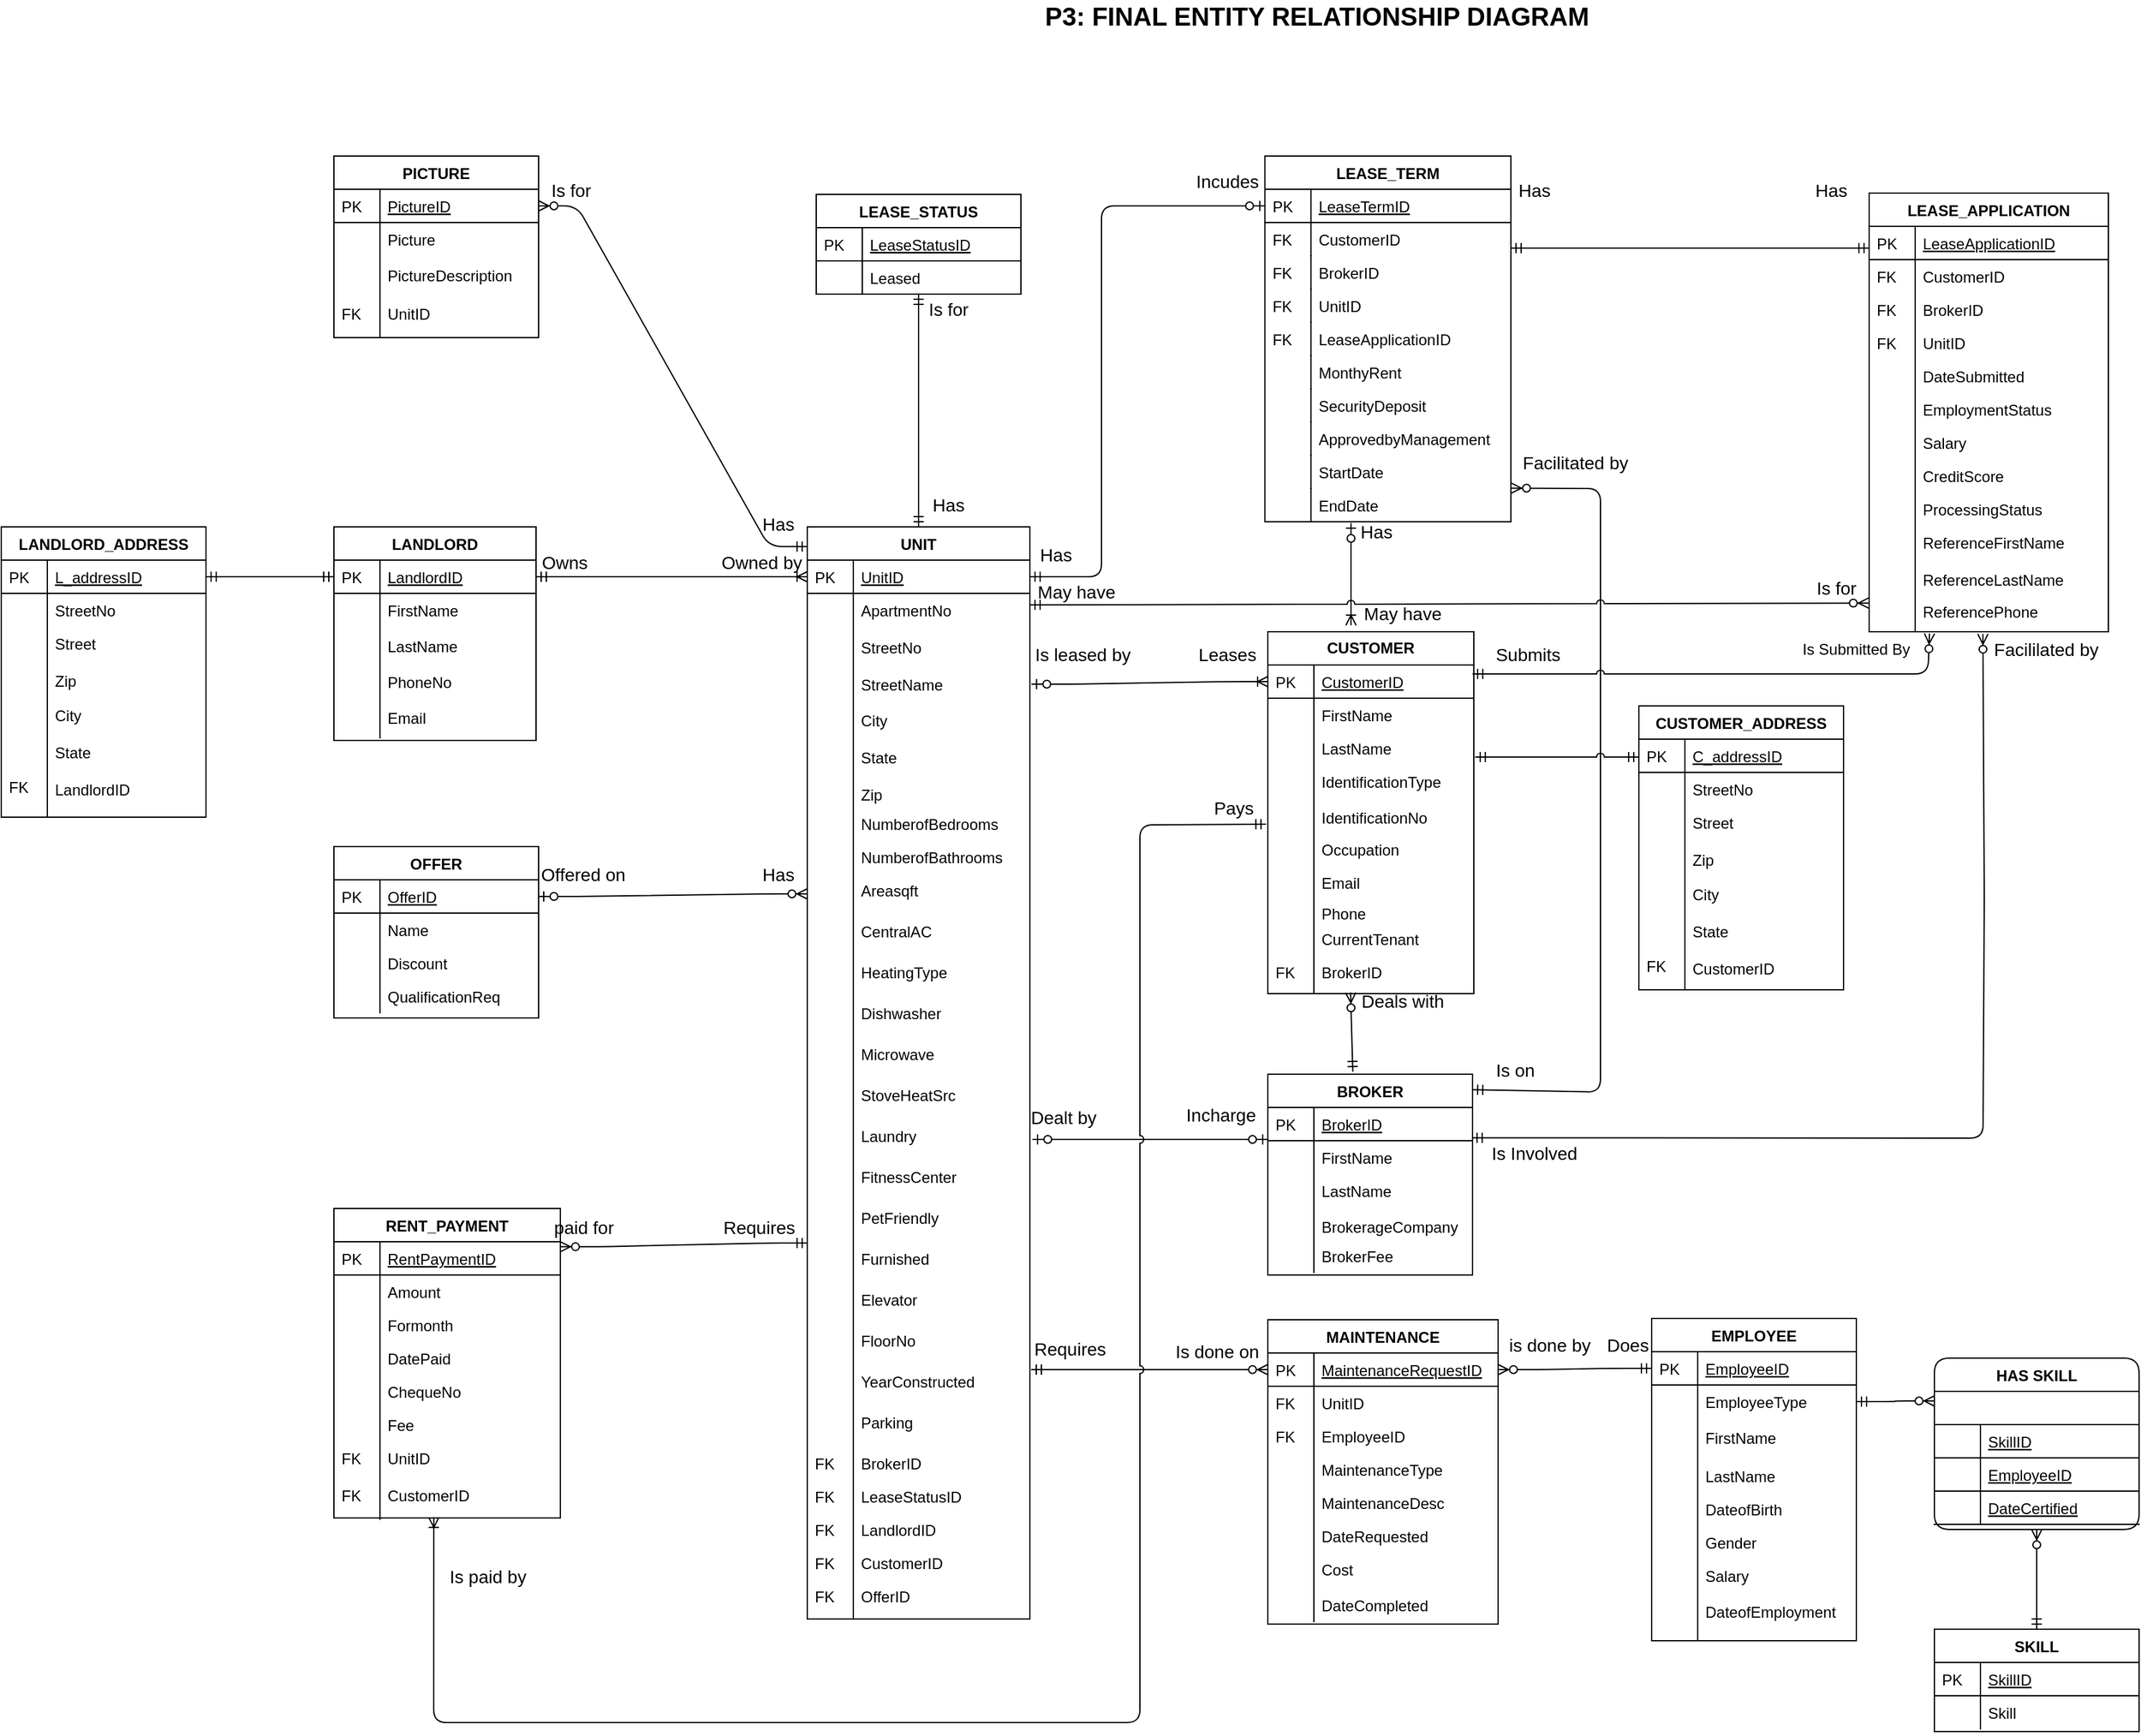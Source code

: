 <mxfile version="12.9.5" type="google"><diagram id="C5RBs43oDa-KdzZeNtuy" name="Page-1"><mxGraphModel dx="3083" dy="1913" grid="0" gridSize="10" guides="1" tooltips="1" connect="1" arrows="1" fold="1" page="1" pageScale="1" pageWidth="1600" pageHeight="1200" math="0" shadow="0"><root><mxCell id="WIyWlLk6GJQsqaUBKTNV-0"/><mxCell id="WIyWlLk6GJQsqaUBKTNV-1" parent="WIyWlLk6GJQsqaUBKTNV-0"/><mxCell id="zkfFHV4jXpPFQw0GAbJ--51" value="CUSTOMER" style="swimlane;fontStyle=1;childLayout=stackLayout;horizontal=1;startSize=26;horizontalStack=0;resizeParent=1;resizeLast=0;collapsible=1;marginBottom=0;rounded=0;shadow=0;strokeWidth=1;whiteSpace=wrap;" parent="WIyWlLk6GJQsqaUBKTNV-1" vertex="1"><mxGeometry x="850" y="232" width="161" height="283" as="geometry"><mxRectangle x="20" y="80" width="160" height="26" as="alternateBounds"/></mxGeometry></mxCell><mxCell id="zkfFHV4jXpPFQw0GAbJ--52" value="CustomerID" style="shape=partialRectangle;top=0;left=0;right=0;bottom=1;align=left;verticalAlign=top;fillColor=none;spacingLeft=40;spacingRight=4;overflow=hidden;rotatable=0;points=[[0,0.5],[1,0.5]];portConstraint=eastwest;dropTarget=0;rounded=0;shadow=0;strokeWidth=1;fontStyle=4" parent="zkfFHV4jXpPFQw0GAbJ--51" vertex="1"><mxGeometry y="26" width="161" height="26" as="geometry"/></mxCell><mxCell id="zkfFHV4jXpPFQw0GAbJ--53" value="PK" style="shape=partialRectangle;top=0;left=0;bottom=0;fillColor=none;align=left;verticalAlign=top;spacingLeft=4;spacingRight=4;overflow=hidden;rotatable=0;points=[];portConstraint=eastwest;part=1;" parent="zkfFHV4jXpPFQw0GAbJ--52" vertex="1" connectable="0"><mxGeometry width="36" height="26" as="geometry"/></mxCell><mxCell id="zkfFHV4jXpPFQw0GAbJ--54" value="FirstName" style="shape=partialRectangle;top=0;left=0;right=0;bottom=0;align=left;verticalAlign=top;fillColor=none;spacingLeft=40;spacingRight=4;overflow=hidden;rotatable=0;points=[[0,0.5],[1,0.5]];portConstraint=eastwest;dropTarget=0;rounded=0;shadow=0;strokeWidth=1;" parent="zkfFHV4jXpPFQw0GAbJ--51" vertex="1"><mxGeometry y="52" width="161" height="26" as="geometry"/></mxCell><mxCell id="zkfFHV4jXpPFQw0GAbJ--55" value="" style="shape=partialRectangle;top=0;left=0;bottom=0;fillColor=none;align=left;verticalAlign=top;spacingLeft=4;spacingRight=4;overflow=hidden;rotatable=0;points=[];portConstraint=eastwest;part=1;" parent="zkfFHV4jXpPFQw0GAbJ--54" vertex="1" connectable="0"><mxGeometry width="36" height="26" as="geometry"/></mxCell><mxCell id="iTvbCQVhjVrMi4RDdJ-9-2" value="LastName" style="shape=partialRectangle;top=0;left=0;right=0;bottom=0;align=left;verticalAlign=top;fillColor=none;spacingLeft=40;spacingRight=4;overflow=hidden;rotatable=0;points=[[0,0.5],[1,0.5]];portConstraint=eastwest;dropTarget=0;rounded=0;shadow=0;strokeWidth=1;" parent="zkfFHV4jXpPFQw0GAbJ--51" vertex="1"><mxGeometry y="78" width="161" height="26" as="geometry"/></mxCell><mxCell id="iTvbCQVhjVrMi4RDdJ-9-3" value="" style="shape=partialRectangle;top=0;left=0;bottom=0;fillColor=none;align=left;verticalAlign=top;spacingLeft=4;spacingRight=4;overflow=hidden;rotatable=0;points=[];portConstraint=eastwest;part=1;" parent="iTvbCQVhjVrMi4RDdJ-9-2" connectable="0" vertex="1"><mxGeometry width="36" height="26" as="geometry"/></mxCell><mxCell id="kAds_4uTypVXjbOvSJdH-21" value="IdentificationType&#10;&#10;IdentificationNo" style="shape=partialRectangle;top=0;left=0;right=0;bottom=0;align=left;verticalAlign=top;fillColor=none;spacingLeft=40;spacingRight=4;overflow=hidden;rotatable=0;points=[[0,0.5],[1,0.5]];portConstraint=eastwest;dropTarget=0;rounded=0;shadow=0;strokeWidth=1;" parent="zkfFHV4jXpPFQw0GAbJ--51" vertex="1"><mxGeometry y="104" width="161" height="53" as="geometry"/></mxCell><mxCell id="kAds_4uTypVXjbOvSJdH-22" value="" style="shape=partialRectangle;top=0;left=0;bottom=0;fillColor=none;align=left;verticalAlign=top;spacingLeft=4;spacingRight=4;overflow=hidden;rotatable=0;points=[];portConstraint=eastwest;part=1;" parent="kAds_4uTypVXjbOvSJdH-21" vertex="1" connectable="0"><mxGeometry width="36" height="53" as="geometry"/></mxCell><mxCell id="kAds_4uTypVXjbOvSJdH-178" value="Occupation" style="shape=partialRectangle;top=0;left=0;right=0;bottom=0;align=left;verticalAlign=top;fillColor=none;spacingLeft=40;spacingRight=4;overflow=hidden;rotatable=0;points=[[0,0.5],[1,0.5]];portConstraint=eastwest;dropTarget=0;rounded=0;shadow=0;strokeWidth=1;" parent="zkfFHV4jXpPFQw0GAbJ--51" vertex="1"><mxGeometry y="157" width="161" height="26" as="geometry"/></mxCell><mxCell id="kAds_4uTypVXjbOvSJdH-179" value="" style="shape=partialRectangle;top=0;left=0;bottom=0;fillColor=none;align=left;verticalAlign=top;spacingLeft=4;spacingRight=4;overflow=hidden;rotatable=0;points=[];portConstraint=eastwest;part=1;" parent="kAds_4uTypVXjbOvSJdH-178" vertex="1" connectable="0"><mxGeometry width="36" height="26" as="geometry"/></mxCell><mxCell id="kAds_4uTypVXjbOvSJdH-258" value="Email" style="shape=partialRectangle;top=0;left=0;right=0;bottom=0;align=left;verticalAlign=top;fillColor=none;spacingLeft=40;spacingRight=4;overflow=hidden;rotatable=0;points=[[0,0.5],[1,0.5]];portConstraint=eastwest;dropTarget=0;rounded=0;shadow=0;strokeWidth=1;whiteSpace=wrap;" parent="zkfFHV4jXpPFQw0GAbJ--51" vertex="1"><mxGeometry y="183" width="161" height="24" as="geometry"/></mxCell><mxCell id="kAds_4uTypVXjbOvSJdH-259" value="" style="shape=partialRectangle;top=0;left=0;bottom=0;fillColor=none;align=left;verticalAlign=top;spacingLeft=4;spacingRight=4;overflow=hidden;rotatable=0;points=[];portConstraint=eastwest;part=1;" parent="kAds_4uTypVXjbOvSJdH-258" vertex="1" connectable="0"><mxGeometry width="36" height="24" as="geometry"/></mxCell><mxCell id="iTvbCQVhjVrMi4RDdJ-9-4" value="Phone" style="shape=partialRectangle;top=0;left=0;right=0;bottom=0;align=left;verticalAlign=top;fillColor=none;spacingLeft=40;spacingRight=4;overflow=hidden;rotatable=0;points=[[0,0.5],[1,0.5]];portConstraint=eastwest;dropTarget=0;rounded=0;shadow=0;strokeWidth=1;whiteSpace=wrap;" parent="zkfFHV4jXpPFQw0GAbJ--51" vertex="1"><mxGeometry y="207" width="161" height="20" as="geometry"/></mxCell><mxCell id="iTvbCQVhjVrMi4RDdJ-9-5" value="" style="shape=partialRectangle;top=0;left=0;bottom=0;fillColor=none;align=left;verticalAlign=top;spacingLeft=4;spacingRight=4;overflow=hidden;rotatable=0;points=[];portConstraint=eastwest;part=1;" parent="iTvbCQVhjVrMi4RDdJ-9-4" connectable="0" vertex="1"><mxGeometry width="36" height="20" as="geometry"/></mxCell><mxCell id="kAds_4uTypVXjbOvSJdH-262" value="CurrentTenant" style="shape=partialRectangle;top=0;left=0;right=0;bottom=0;align=left;verticalAlign=top;fillColor=none;spacingLeft=40;spacingRight=4;overflow=hidden;rotatable=0;points=[[0,0.5],[1,0.5]];portConstraint=eastwest;dropTarget=0;rounded=0;shadow=0;strokeWidth=1;" parent="zkfFHV4jXpPFQw0GAbJ--51" vertex="1"><mxGeometry y="227" width="161" height="26" as="geometry"/></mxCell><mxCell id="kAds_4uTypVXjbOvSJdH-263" value="" style="shape=partialRectangle;top=0;left=0;bottom=0;fillColor=none;align=left;verticalAlign=top;spacingLeft=4;spacingRight=4;overflow=hidden;rotatable=0;points=[];portConstraint=eastwest;part=1;" parent="kAds_4uTypVXjbOvSJdH-262" vertex="1" connectable="0"><mxGeometry width="36" height="26" as="geometry"/></mxCell><mxCell id="iTvbCQVhjVrMi4RDdJ-9-0" value="BrokerID" style="shape=partialRectangle;top=0;left=0;right=0;bottom=0;align=left;verticalAlign=top;fillColor=none;spacingLeft=40;spacingRight=4;overflow=hidden;rotatable=0;points=[[0,0.5],[1,0.5]];portConstraint=eastwest;dropTarget=0;rounded=0;shadow=0;strokeWidth=1;" parent="zkfFHV4jXpPFQw0GAbJ--51" vertex="1"><mxGeometry y="253" width="161" height="30" as="geometry"/></mxCell><mxCell id="iTvbCQVhjVrMi4RDdJ-9-1" value="FK" style="shape=partialRectangle;top=0;left=0;bottom=0;fillColor=none;align=left;verticalAlign=top;spacingLeft=4;spacingRight=4;overflow=hidden;rotatable=0;points=[];portConstraint=eastwest;part=1;" parent="iTvbCQVhjVrMi4RDdJ-9-0" connectable="0" vertex="1"><mxGeometry width="36" height="30" as="geometry"/></mxCell><mxCell id="kAds_4uTypVXjbOvSJdH-29" value="UNIT" style="swimlane;fontStyle=1;childLayout=stackLayout;horizontal=1;startSize=26;horizontalStack=0;resizeParent=1;resizeLast=0;collapsible=1;marginBottom=0;rounded=0;shadow=0;strokeWidth=1;" parent="WIyWlLk6GJQsqaUBKTNV-1" vertex="1"><mxGeometry x="490" y="150" width="174" height="854" as="geometry"><mxRectangle x="20" y="80" width="160" height="26" as="alternateBounds"/></mxGeometry></mxCell><mxCell id="kAds_4uTypVXjbOvSJdH-30" value="UnitID" style="shape=partialRectangle;top=0;left=0;right=0;bottom=1;align=left;verticalAlign=top;fillColor=none;spacingLeft=40;spacingRight=4;overflow=hidden;rotatable=0;points=[[0,0.5],[1,0.5]];portConstraint=eastwest;dropTarget=0;rounded=0;shadow=0;strokeWidth=1;fontStyle=4" parent="kAds_4uTypVXjbOvSJdH-29" vertex="1"><mxGeometry y="26" width="174" height="26" as="geometry"/></mxCell><mxCell id="kAds_4uTypVXjbOvSJdH-31" value="PK" style="shape=partialRectangle;top=0;left=0;bottom=0;fillColor=none;align=left;verticalAlign=top;spacingLeft=4;spacingRight=4;overflow=hidden;rotatable=0;points=[];portConstraint=eastwest;part=1;" parent="kAds_4uTypVXjbOvSJdH-30" vertex="1" connectable="0"><mxGeometry width="36" height="26" as="geometry"/></mxCell><mxCell id="kAds_4uTypVXjbOvSJdH-242" value="ApartmentNo&#10;&#10;StreetNo&#10;&#10;StreetName&#10;&#10;City&#10;&#10;State&#10;&#10;Zip&#10;&#10;&#10;&#10; &#10;" style="shape=partialRectangle;top=0;left=0;right=0;bottom=0;align=left;verticalAlign=top;fillColor=none;spacingLeft=40;spacingRight=4;overflow=hidden;rotatable=0;points=[[0,0.5],[1,0.5]];portConstraint=eastwest;dropTarget=0;rounded=0;shadow=0;strokeWidth=1;whiteSpace=wrap;" parent="kAds_4uTypVXjbOvSJdH-29" vertex="1"><mxGeometry y="52" width="174" height="167" as="geometry"/></mxCell><mxCell id="kAds_4uTypVXjbOvSJdH-243" value="" style="shape=partialRectangle;top=0;left=0;bottom=0;fillColor=none;align=left;verticalAlign=top;spacingLeft=4;spacingRight=4;overflow=hidden;rotatable=0;points=[];portConstraint=eastwest;part=1;" parent="kAds_4uTypVXjbOvSJdH-242" vertex="1" connectable="0"><mxGeometry width="36" height="167.0" as="geometry"/></mxCell><mxCell id="kGP0V9TF7QHD0SJGUzIy-72" value="NumberofBedrooms" style="shape=partialRectangle;top=0;left=0;right=0;bottom=0;align=left;verticalAlign=top;fillColor=none;spacingLeft=40;spacingRight=4;overflow=hidden;rotatable=0;points=[[0,0.5],[1,0.5]];portConstraint=eastwest;dropTarget=0;rounded=0;shadow=0;strokeWidth=1;" parent="kAds_4uTypVXjbOvSJdH-29" vertex="1"><mxGeometry y="219" width="174" height="26" as="geometry"/></mxCell><mxCell id="kGP0V9TF7QHD0SJGUzIy-73" value="" style="shape=partialRectangle;top=0;left=0;bottom=0;fillColor=none;align=left;verticalAlign=top;spacingLeft=4;spacingRight=4;overflow=hidden;rotatable=0;points=[];portConstraint=eastwest;part=1;" parent="kGP0V9TF7QHD0SJGUzIy-72" vertex="1" connectable="0"><mxGeometry width="36" height="26" as="geometry"/></mxCell><mxCell id="kGP0V9TF7QHD0SJGUzIy-74" value="NumberofBathrooms" style="shape=partialRectangle;top=0;left=0;right=0;bottom=0;align=left;verticalAlign=top;fillColor=none;spacingLeft=40;spacingRight=4;overflow=hidden;rotatable=0;points=[[0,0.5],[1,0.5]];portConstraint=eastwest;dropTarget=0;rounded=0;shadow=0;strokeWidth=1;" parent="kAds_4uTypVXjbOvSJdH-29" vertex="1"><mxGeometry y="245" width="174" height="26" as="geometry"/></mxCell><mxCell id="kGP0V9TF7QHD0SJGUzIy-75" value="" style="shape=partialRectangle;top=0;left=0;bottom=0;fillColor=none;align=left;verticalAlign=top;spacingLeft=4;spacingRight=4;overflow=hidden;rotatable=0;points=[];portConstraint=eastwest;part=1;" parent="kGP0V9TF7QHD0SJGUzIy-74" vertex="1" connectable="0"><mxGeometry width="36" height="26" as="geometry"/></mxCell><mxCell id="kGP0V9TF7QHD0SJGUzIy-70" value="Areasqft" style="shape=partialRectangle;top=0;left=0;right=0;bottom=0;align=left;verticalAlign=top;fillColor=none;spacingLeft=40;spacingRight=4;overflow=hidden;rotatable=0;points=[[0,0.5],[1,0.5]];portConstraint=eastwest;dropTarget=0;rounded=0;shadow=0;strokeWidth=1;whiteSpace=wrap;" parent="kAds_4uTypVXjbOvSJdH-29" vertex="1"><mxGeometry y="271" width="174" height="32" as="geometry"/></mxCell><mxCell id="kGP0V9TF7QHD0SJGUzIy-71" value="" style="shape=partialRectangle;top=0;left=0;bottom=0;fillColor=none;align=left;verticalAlign=top;spacingLeft=4;spacingRight=4;overflow=hidden;rotatable=0;points=[];portConstraint=eastwest;part=1;" parent="kGP0V9TF7QHD0SJGUzIy-70" vertex="1" connectable="0"><mxGeometry width="36" height="32" as="geometry"/></mxCell><mxCell id="kGP0V9TF7QHD0SJGUzIy-76" value="CentralAC" style="shape=partialRectangle;top=0;left=0;right=0;bottom=0;align=left;verticalAlign=top;fillColor=none;spacingLeft=40;spacingRight=4;overflow=hidden;rotatable=0;points=[[0,0.5],[1,0.5]];portConstraint=eastwest;dropTarget=0;rounded=0;shadow=0;strokeWidth=1;whiteSpace=wrap;" parent="kAds_4uTypVXjbOvSJdH-29" vertex="1"><mxGeometry y="303" width="174" height="32" as="geometry"/></mxCell><mxCell id="kGP0V9TF7QHD0SJGUzIy-77" value="" style="shape=partialRectangle;top=0;left=0;bottom=0;fillColor=none;align=left;verticalAlign=top;spacingLeft=4;spacingRight=4;overflow=hidden;rotatable=0;points=[];portConstraint=eastwest;part=1;" parent="kGP0V9TF7QHD0SJGUzIy-76" vertex="1" connectable="0"><mxGeometry width="36" height="32" as="geometry"/></mxCell><mxCell id="kGP0V9TF7QHD0SJGUzIy-78" value="HeatingType" style="shape=partialRectangle;top=0;left=0;right=0;bottom=0;align=left;verticalAlign=top;fillColor=none;spacingLeft=40;spacingRight=4;overflow=hidden;rotatable=0;points=[[0,0.5],[1,0.5]];portConstraint=eastwest;dropTarget=0;rounded=0;shadow=0;strokeWidth=1;whiteSpace=wrap;" parent="kAds_4uTypVXjbOvSJdH-29" vertex="1"><mxGeometry y="335" width="174" height="32" as="geometry"/></mxCell><mxCell id="kGP0V9TF7QHD0SJGUzIy-79" value="" style="shape=partialRectangle;top=0;left=0;bottom=0;fillColor=none;align=left;verticalAlign=top;spacingLeft=4;spacingRight=4;overflow=hidden;rotatable=0;points=[];portConstraint=eastwest;part=1;" parent="kGP0V9TF7QHD0SJGUzIy-78" vertex="1" connectable="0"><mxGeometry width="36" height="32" as="geometry"/></mxCell><mxCell id="kGP0V9TF7QHD0SJGUzIy-80" value="Dishwasher" style="shape=partialRectangle;top=0;left=0;right=0;bottom=0;align=left;verticalAlign=top;fillColor=none;spacingLeft=40;spacingRight=4;overflow=hidden;rotatable=0;points=[[0,0.5],[1,0.5]];portConstraint=eastwest;dropTarget=0;rounded=0;shadow=0;strokeWidth=1;whiteSpace=wrap;" parent="kAds_4uTypVXjbOvSJdH-29" vertex="1"><mxGeometry y="367" width="174" height="32" as="geometry"/></mxCell><mxCell id="kGP0V9TF7QHD0SJGUzIy-81" value="" style="shape=partialRectangle;top=0;left=0;bottom=0;fillColor=none;align=left;verticalAlign=top;spacingLeft=4;spacingRight=4;overflow=hidden;rotatable=0;points=[];portConstraint=eastwest;part=1;" parent="kGP0V9TF7QHD0SJGUzIy-80" vertex="1" connectable="0"><mxGeometry width="36" height="32" as="geometry"/></mxCell><mxCell id="kGP0V9TF7QHD0SJGUzIy-82" value="Microwave" style="shape=partialRectangle;top=0;left=0;right=0;bottom=0;align=left;verticalAlign=top;fillColor=none;spacingLeft=40;spacingRight=4;overflow=hidden;rotatable=0;points=[[0,0.5],[1,0.5]];portConstraint=eastwest;dropTarget=0;rounded=0;shadow=0;strokeWidth=1;whiteSpace=wrap;" parent="kAds_4uTypVXjbOvSJdH-29" vertex="1"><mxGeometry y="399" width="174" height="32" as="geometry"/></mxCell><mxCell id="kGP0V9TF7QHD0SJGUzIy-83" value="" style="shape=partialRectangle;top=0;left=0;bottom=0;fillColor=none;align=left;verticalAlign=top;spacingLeft=4;spacingRight=4;overflow=hidden;rotatable=0;points=[];portConstraint=eastwest;part=1;" parent="kGP0V9TF7QHD0SJGUzIy-82" vertex="1" connectable="0"><mxGeometry width="36" height="32" as="geometry"/></mxCell><mxCell id="kGP0V9TF7QHD0SJGUzIy-84" value="StoveHeatSrc" style="shape=partialRectangle;top=0;left=0;right=0;bottom=0;align=left;verticalAlign=top;fillColor=none;spacingLeft=40;spacingRight=4;overflow=hidden;rotatable=0;points=[[0,0.5],[1,0.5]];portConstraint=eastwest;dropTarget=0;rounded=0;shadow=0;strokeWidth=1;whiteSpace=wrap;" parent="kAds_4uTypVXjbOvSJdH-29" vertex="1"><mxGeometry y="431" width="174" height="32" as="geometry"/></mxCell><mxCell id="kGP0V9TF7QHD0SJGUzIy-85" value="" style="shape=partialRectangle;top=0;left=0;bottom=0;fillColor=none;align=left;verticalAlign=top;spacingLeft=4;spacingRight=4;overflow=hidden;rotatable=0;points=[];portConstraint=eastwest;part=1;" parent="kGP0V9TF7QHD0SJGUzIy-84" vertex="1" connectable="0"><mxGeometry width="36" height="32" as="geometry"/></mxCell><mxCell id="kGP0V9TF7QHD0SJGUzIy-86" value="Laundry" style="shape=partialRectangle;top=0;left=0;right=0;bottom=0;align=left;verticalAlign=top;fillColor=none;spacingLeft=40;spacingRight=4;overflow=hidden;rotatable=0;points=[[0,0.5],[1,0.5]];portConstraint=eastwest;dropTarget=0;rounded=0;shadow=0;strokeWidth=1;whiteSpace=wrap;" parent="kAds_4uTypVXjbOvSJdH-29" vertex="1"><mxGeometry y="463" width="174" height="32" as="geometry"/></mxCell><mxCell id="kGP0V9TF7QHD0SJGUzIy-87" value="" style="shape=partialRectangle;top=0;left=0;bottom=0;fillColor=none;align=left;verticalAlign=top;spacingLeft=4;spacingRight=4;overflow=hidden;rotatable=0;points=[];portConstraint=eastwest;part=1;" parent="kGP0V9TF7QHD0SJGUzIy-86" vertex="1" connectable="0"><mxGeometry width="36" height="32" as="geometry"/></mxCell><mxCell id="kGP0V9TF7QHD0SJGUzIy-94" value="FitnessCenter" style="shape=partialRectangle;top=0;left=0;right=0;bottom=0;align=left;verticalAlign=top;fillColor=none;spacingLeft=40;spacingRight=4;overflow=hidden;rotatable=0;points=[[0,0.5],[1,0.5]];portConstraint=eastwest;dropTarget=0;rounded=0;shadow=0;strokeWidth=1;whiteSpace=wrap;" parent="kAds_4uTypVXjbOvSJdH-29" vertex="1"><mxGeometry y="495" width="174" height="32" as="geometry"/></mxCell><mxCell id="kGP0V9TF7QHD0SJGUzIy-95" value="" style="shape=partialRectangle;top=0;left=0;bottom=0;fillColor=none;align=left;verticalAlign=top;spacingLeft=4;spacingRight=4;overflow=hidden;rotatable=0;points=[];portConstraint=eastwest;part=1;" parent="kGP0V9TF7QHD0SJGUzIy-94" vertex="1" connectable="0"><mxGeometry width="36" height="32" as="geometry"/></mxCell><mxCell id="kGP0V9TF7QHD0SJGUzIy-88" value="PetFriendly" style="shape=partialRectangle;top=0;left=0;right=0;bottom=0;align=left;verticalAlign=top;fillColor=none;spacingLeft=40;spacingRight=4;overflow=hidden;rotatable=0;points=[[0,0.5],[1,0.5]];portConstraint=eastwest;dropTarget=0;rounded=0;shadow=0;strokeWidth=1;whiteSpace=wrap;" parent="kAds_4uTypVXjbOvSJdH-29" vertex="1"><mxGeometry y="527" width="174" height="32" as="geometry"/></mxCell><mxCell id="kGP0V9TF7QHD0SJGUzIy-89" value="" style="shape=partialRectangle;top=0;left=0;bottom=0;fillColor=none;align=left;verticalAlign=top;spacingLeft=4;spacingRight=4;overflow=hidden;rotatable=0;points=[];portConstraint=eastwest;part=1;" parent="kGP0V9TF7QHD0SJGUzIy-88" vertex="1" connectable="0"><mxGeometry width="36" height="32" as="geometry"/></mxCell><mxCell id="kGP0V9TF7QHD0SJGUzIy-92" value="Furnished" style="shape=partialRectangle;top=0;left=0;right=0;bottom=0;align=left;verticalAlign=top;fillColor=none;spacingLeft=40;spacingRight=4;overflow=hidden;rotatable=0;points=[[0,0.5],[1,0.5]];portConstraint=eastwest;dropTarget=0;rounded=0;shadow=0;strokeWidth=1;whiteSpace=wrap;" parent="kAds_4uTypVXjbOvSJdH-29" vertex="1"><mxGeometry y="559" width="174" height="32" as="geometry"/></mxCell><mxCell id="kGP0V9TF7QHD0SJGUzIy-93" value="" style="shape=partialRectangle;top=0;left=0;bottom=0;fillColor=none;align=left;verticalAlign=top;spacingLeft=4;spacingRight=4;overflow=hidden;rotatable=0;points=[];portConstraint=eastwest;part=1;" parent="kGP0V9TF7QHD0SJGUzIy-92" vertex="1" connectable="0"><mxGeometry width="36" height="32" as="geometry"/></mxCell><mxCell id="kGP0V9TF7QHD0SJGUzIy-96" value="Elevator" style="shape=partialRectangle;top=0;left=0;right=0;bottom=0;align=left;verticalAlign=top;fillColor=none;spacingLeft=40;spacingRight=4;overflow=hidden;rotatable=0;points=[[0,0.5],[1,0.5]];portConstraint=eastwest;dropTarget=0;rounded=0;shadow=0;strokeWidth=1;whiteSpace=wrap;" parent="kAds_4uTypVXjbOvSJdH-29" vertex="1"><mxGeometry y="591" width="174" height="32" as="geometry"/></mxCell><mxCell id="kGP0V9TF7QHD0SJGUzIy-97" value="" style="shape=partialRectangle;top=0;left=0;bottom=0;fillColor=none;align=left;verticalAlign=top;spacingLeft=4;spacingRight=4;overflow=hidden;rotatable=0;points=[];portConstraint=eastwest;part=1;" parent="kGP0V9TF7QHD0SJGUzIy-96" vertex="1" connectable="0"><mxGeometry width="36" height="32" as="geometry"/></mxCell><mxCell id="kGP0V9TF7QHD0SJGUzIy-100" value="FloorNo" style="shape=partialRectangle;top=0;left=0;right=0;bottom=0;align=left;verticalAlign=top;fillColor=none;spacingLeft=40;spacingRight=4;overflow=hidden;rotatable=0;points=[[0,0.5],[1,0.5]];portConstraint=eastwest;dropTarget=0;rounded=0;shadow=0;strokeWidth=1;whiteSpace=wrap;" parent="kAds_4uTypVXjbOvSJdH-29" vertex="1"><mxGeometry y="623" width="174" height="32" as="geometry"/></mxCell><mxCell id="kGP0V9TF7QHD0SJGUzIy-101" value="" style="shape=partialRectangle;top=0;left=0;bottom=0;fillColor=none;align=left;verticalAlign=top;spacingLeft=4;spacingRight=4;overflow=hidden;rotatable=0;points=[];portConstraint=eastwest;part=1;" parent="kGP0V9TF7QHD0SJGUzIy-100" vertex="1" connectable="0"><mxGeometry width="36" height="32" as="geometry"/></mxCell><mxCell id="kGP0V9TF7QHD0SJGUzIy-110" value="YearConstructed" style="shape=partialRectangle;top=0;left=0;right=0;bottom=0;align=left;verticalAlign=top;fillColor=none;spacingLeft=40;spacingRight=4;overflow=hidden;rotatable=0;points=[[0,0.5],[1,0.5]];portConstraint=eastwest;dropTarget=0;rounded=0;shadow=0;strokeWidth=1;whiteSpace=wrap;" parent="kAds_4uTypVXjbOvSJdH-29" vertex="1"><mxGeometry y="655" width="174" height="32" as="geometry"/></mxCell><mxCell id="kGP0V9TF7QHD0SJGUzIy-111" value="" style="shape=partialRectangle;top=0;left=0;bottom=0;fillColor=none;align=left;verticalAlign=top;spacingLeft=4;spacingRight=4;overflow=hidden;rotatable=0;points=[];portConstraint=eastwest;part=1;" parent="kGP0V9TF7QHD0SJGUzIy-110" vertex="1" connectable="0"><mxGeometry width="36" height="32" as="geometry"/></mxCell><mxCell id="kGP0V9TF7QHD0SJGUzIy-90" value="Parking" style="shape=partialRectangle;top=0;left=0;right=0;bottom=0;align=left;verticalAlign=top;fillColor=none;spacingLeft=40;spacingRight=4;overflow=hidden;rotatable=0;points=[[0,0.5],[1,0.5]];portConstraint=eastwest;dropTarget=0;rounded=0;shadow=0;strokeWidth=1;whiteSpace=wrap;" parent="kAds_4uTypVXjbOvSJdH-29" vertex="1"><mxGeometry y="687" width="174" height="32" as="geometry"/></mxCell><mxCell id="kGP0V9TF7QHD0SJGUzIy-91" value="" style="shape=partialRectangle;top=0;left=0;bottom=0;fillColor=none;align=left;verticalAlign=top;spacingLeft=4;spacingRight=4;overflow=hidden;rotatable=0;points=[];portConstraint=eastwest;part=1;" parent="kGP0V9TF7QHD0SJGUzIy-90" vertex="1" connectable="0"><mxGeometry width="36" height="32" as="geometry"/></mxCell><mxCell id="kAds_4uTypVXjbOvSJdH-246" value="BrokerID&#10;" style="shape=partialRectangle;top=0;left=0;right=0;bottom=0;align=left;verticalAlign=top;fillColor=none;spacingLeft=40;spacingRight=4;overflow=hidden;rotatable=0;points=[[0,0.5],[1,0.5]];portConstraint=eastwest;dropTarget=0;rounded=0;shadow=0;strokeWidth=1;" parent="kAds_4uTypVXjbOvSJdH-29" vertex="1"><mxGeometry y="719" width="174" height="26" as="geometry"/></mxCell><mxCell id="kAds_4uTypVXjbOvSJdH-247" value="FK" style="shape=partialRectangle;top=0;left=0;bottom=0;fillColor=none;align=left;verticalAlign=top;spacingLeft=4;spacingRight=4;overflow=hidden;rotatable=0;points=[];portConstraint=eastwest;part=1;" parent="kAds_4uTypVXjbOvSJdH-246" vertex="1" connectable="0"><mxGeometry width="36" height="26" as="geometry"/></mxCell><mxCell id="kGP0V9TF7QHD0SJGUzIy-143" value="LeaseStatusID" style="shape=partialRectangle;top=0;left=0;right=0;bottom=0;align=left;verticalAlign=top;fillColor=none;spacingLeft=40;spacingRight=4;overflow=hidden;rotatable=0;points=[[0,0.5],[1,0.5]];portConstraint=eastwest;dropTarget=0;rounded=0;shadow=0;strokeWidth=1;" vertex="1" parent="kAds_4uTypVXjbOvSJdH-29"><mxGeometry y="745" width="174" height="26" as="geometry"/></mxCell><mxCell id="kGP0V9TF7QHD0SJGUzIy-144" value="FK" style="shape=partialRectangle;top=0;left=0;bottom=0;fillColor=none;align=left;verticalAlign=top;spacingLeft=4;spacingRight=4;overflow=hidden;rotatable=0;points=[];portConstraint=eastwest;part=1;" connectable="0" vertex="1" parent="kGP0V9TF7QHD0SJGUzIy-143"><mxGeometry width="36" height="26" as="geometry"/></mxCell><mxCell id="h8n3mGDRMKg7mAunoMVA-14" value="LandlordID" style="shape=partialRectangle;top=0;left=0;right=0;bottom=0;align=left;verticalAlign=top;fillColor=none;spacingLeft=40;spacingRight=4;overflow=hidden;rotatable=0;points=[[0,0.5],[1,0.5]];portConstraint=eastwest;dropTarget=0;rounded=0;shadow=0;strokeWidth=1;" parent="kAds_4uTypVXjbOvSJdH-29" vertex="1"><mxGeometry y="771" width="174" height="26" as="geometry"/></mxCell><mxCell id="h8n3mGDRMKg7mAunoMVA-15" value="FK" style="shape=partialRectangle;top=0;left=0;bottom=0;fillColor=none;align=left;verticalAlign=top;spacingLeft=4;spacingRight=4;overflow=hidden;rotatable=0;points=[];portConstraint=eastwest;part=1;" parent="h8n3mGDRMKg7mAunoMVA-14" vertex="1" connectable="0"><mxGeometry width="36" height="26" as="geometry"/></mxCell><mxCell id="h8n3mGDRMKg7mAunoMVA-16" value="CustomerID" style="shape=partialRectangle;top=0;left=0;right=0;bottom=0;align=left;verticalAlign=top;fillColor=none;spacingLeft=40;spacingRight=4;overflow=hidden;rotatable=0;points=[[0,0.5],[1,0.5]];portConstraint=eastwest;dropTarget=0;rounded=0;shadow=0;strokeWidth=1;" parent="kAds_4uTypVXjbOvSJdH-29" vertex="1"><mxGeometry y="797" width="174" height="26" as="geometry"/></mxCell><mxCell id="h8n3mGDRMKg7mAunoMVA-17" value="FK" style="shape=partialRectangle;top=0;left=0;bottom=0;fillColor=none;align=left;verticalAlign=top;spacingLeft=4;spacingRight=4;overflow=hidden;rotatable=0;points=[];portConstraint=eastwest;part=1;" parent="h8n3mGDRMKg7mAunoMVA-16" vertex="1" connectable="0"><mxGeometry width="36" height="26" as="geometry"/></mxCell><mxCell id="h8n3mGDRMKg7mAunoMVA-18" value="OfferID&#10;" style="shape=partialRectangle;top=0;left=0;right=0;bottom=0;align=left;verticalAlign=top;fillColor=none;spacingLeft=40;spacingRight=4;overflow=hidden;rotatable=0;points=[[0,0.5],[1,0.5]];portConstraint=eastwest;dropTarget=0;rounded=0;shadow=0;strokeWidth=1;" parent="kAds_4uTypVXjbOvSJdH-29" vertex="1"><mxGeometry y="823" width="174" height="30" as="geometry"/></mxCell><mxCell id="h8n3mGDRMKg7mAunoMVA-19" value="FK&#10;" style="shape=partialRectangle;top=0;left=0;bottom=0;fillColor=none;align=left;verticalAlign=top;spacingLeft=4;spacingRight=4;overflow=hidden;rotatable=0;points=[];portConstraint=eastwest;part=1;" parent="h8n3mGDRMKg7mAunoMVA-18" vertex="1" connectable="0"><mxGeometry width="36" height="30" as="geometry"/></mxCell><mxCell id="kAds_4uTypVXjbOvSJdH-45" value="LEASE_TERM" style="swimlane;fontStyle=1;childLayout=stackLayout;horizontal=1;startSize=26;horizontalStack=0;resizeParent=1;resizeLast=0;collapsible=1;marginBottom=0;rounded=0;shadow=0;strokeWidth=1;" parent="WIyWlLk6GJQsqaUBKTNV-1" vertex="1"><mxGeometry x="847.71" y="-140" width="192.29" height="286" as="geometry"><mxRectangle x="20" y="80" width="160" height="26" as="alternateBounds"/></mxGeometry></mxCell><mxCell id="kAds_4uTypVXjbOvSJdH-46" value="LeaseTermID" style="shape=partialRectangle;top=0;left=0;right=0;bottom=1;align=left;verticalAlign=top;fillColor=none;spacingLeft=40;spacingRight=4;overflow=hidden;rotatable=0;points=[[0,0.5],[1,0.5]];portConstraint=eastwest;dropTarget=0;rounded=0;shadow=0;strokeWidth=1;fontStyle=4" parent="kAds_4uTypVXjbOvSJdH-45" vertex="1"><mxGeometry y="26" width="192.29" height="26" as="geometry"/></mxCell><mxCell id="kAds_4uTypVXjbOvSJdH-47" value="PK" style="shape=partialRectangle;top=0;left=0;bottom=0;fillColor=none;align=left;verticalAlign=top;spacingLeft=4;spacingRight=4;overflow=hidden;rotatable=0;points=[];portConstraint=eastwest;part=1;" parent="kAds_4uTypVXjbOvSJdH-46" vertex="1" connectable="0"><mxGeometry width="36" height="26" as="geometry"/></mxCell><mxCell id="kAds_4uTypVXjbOvSJdH-48" value="CustomerID" style="shape=partialRectangle;top=0;left=0;right=0;bottom=0;align=left;verticalAlign=top;fillColor=none;spacingLeft=40;spacingRight=4;overflow=hidden;rotatable=0;points=[[0,0.5],[1,0.5]];portConstraint=eastwest;dropTarget=0;rounded=0;shadow=0;strokeWidth=1;" parent="kAds_4uTypVXjbOvSJdH-45" vertex="1"><mxGeometry y="52" width="192.29" height="26" as="geometry"/></mxCell><mxCell id="kAds_4uTypVXjbOvSJdH-49" value="FK" style="shape=partialRectangle;top=0;left=0;bottom=0;fillColor=none;align=left;verticalAlign=top;spacingLeft=4;spacingRight=4;overflow=hidden;rotatable=0;points=[];portConstraint=eastwest;part=1;" parent="kAds_4uTypVXjbOvSJdH-48" vertex="1" connectable="0"><mxGeometry width="36" height="26" as="geometry"/></mxCell><mxCell id="kAds_4uTypVXjbOvSJdH-185" value="BrokerID" style="shape=partialRectangle;top=0;left=0;right=0;bottom=0;align=left;verticalAlign=top;fillColor=none;spacingLeft=40;spacingRight=4;overflow=hidden;rotatable=0;points=[[0,0.5],[1,0.5]];portConstraint=eastwest;dropTarget=0;rounded=0;shadow=0;strokeWidth=1;" parent="kAds_4uTypVXjbOvSJdH-45" vertex="1"><mxGeometry y="78" width="192.29" height="26" as="geometry"/></mxCell><mxCell id="kAds_4uTypVXjbOvSJdH-186" value="FK" style="shape=partialRectangle;top=0;left=0;bottom=0;fillColor=none;align=left;verticalAlign=top;spacingLeft=4;spacingRight=4;overflow=hidden;rotatable=0;points=[];portConstraint=eastwest;part=1;" parent="kAds_4uTypVXjbOvSJdH-185" vertex="1" connectable="0"><mxGeometry width="36" height="26" as="geometry"/></mxCell><mxCell id="kAds_4uTypVXjbOvSJdH-187" value="UnitID" style="shape=partialRectangle;top=0;left=0;right=0;bottom=0;align=left;verticalAlign=top;fillColor=none;spacingLeft=40;spacingRight=4;overflow=hidden;rotatable=0;points=[[0,0.5],[1,0.5]];portConstraint=eastwest;dropTarget=0;rounded=0;shadow=0;strokeWidth=1;" parent="kAds_4uTypVXjbOvSJdH-45" vertex="1"><mxGeometry y="104" width="192.29" height="26" as="geometry"/></mxCell><mxCell id="kAds_4uTypVXjbOvSJdH-188" value="FK" style="shape=partialRectangle;top=0;left=0;bottom=0;fillColor=none;align=left;verticalAlign=top;spacingLeft=4;spacingRight=4;overflow=hidden;rotatable=0;points=[];portConstraint=eastwest;part=1;" parent="kAds_4uTypVXjbOvSJdH-187" vertex="1" connectable="0"><mxGeometry width="36" height="26" as="geometry"/></mxCell><mxCell id="kGP0V9TF7QHD0SJGUzIy-133" value="LeaseApplicationID" style="shape=partialRectangle;top=0;left=0;right=0;bottom=0;align=left;verticalAlign=top;fillColor=none;spacingLeft=40;spacingRight=4;overflow=hidden;rotatable=0;points=[[0,0.5],[1,0.5]];portConstraint=eastwest;dropTarget=0;rounded=0;shadow=0;strokeWidth=1;" parent="kAds_4uTypVXjbOvSJdH-45" vertex="1"><mxGeometry y="130" width="192.29" height="26" as="geometry"/></mxCell><mxCell id="kGP0V9TF7QHD0SJGUzIy-134" value="FK" style="shape=partialRectangle;top=0;left=0;bottom=0;fillColor=none;align=left;verticalAlign=top;spacingLeft=4;spacingRight=4;overflow=hidden;rotatable=0;points=[];portConstraint=eastwest;part=1;" parent="kGP0V9TF7QHD0SJGUzIy-133" vertex="1" connectable="0"><mxGeometry width="36" height="26" as="geometry"/></mxCell><mxCell id="kAds_4uTypVXjbOvSJdH-189" value="MonthyRent" style="shape=partialRectangle;top=0;left=0;right=0;bottom=0;align=left;verticalAlign=top;fillColor=none;spacingLeft=40;spacingRight=4;overflow=hidden;rotatable=0;points=[[0,0.5],[1,0.5]];portConstraint=eastwest;dropTarget=0;rounded=0;shadow=0;strokeWidth=1;" parent="kAds_4uTypVXjbOvSJdH-45" vertex="1"><mxGeometry y="156" width="192.29" height="26" as="geometry"/></mxCell><mxCell id="kAds_4uTypVXjbOvSJdH-190" value="" style="shape=partialRectangle;top=0;left=0;bottom=0;fillColor=none;align=left;verticalAlign=top;spacingLeft=4;spacingRight=4;overflow=hidden;rotatable=0;points=[];portConstraint=eastwest;part=1;" parent="kAds_4uTypVXjbOvSJdH-189" vertex="1" connectable="0"><mxGeometry width="36" height="26" as="geometry"/></mxCell><mxCell id="kAds_4uTypVXjbOvSJdH-191" value="SecurityDeposit" style="shape=partialRectangle;top=0;left=0;right=0;bottom=0;align=left;verticalAlign=top;fillColor=none;spacingLeft=40;spacingRight=4;overflow=hidden;rotatable=0;points=[[0,0.5],[1,0.5]];portConstraint=eastwest;dropTarget=0;rounded=0;shadow=0;strokeWidth=1;" parent="kAds_4uTypVXjbOvSJdH-45" vertex="1"><mxGeometry y="182" width="192.29" height="26" as="geometry"/></mxCell><mxCell id="kAds_4uTypVXjbOvSJdH-192" value="" style="shape=partialRectangle;top=0;left=0;bottom=0;fillColor=none;align=left;verticalAlign=top;spacingLeft=4;spacingRight=4;overflow=hidden;rotatable=0;points=[];portConstraint=eastwest;part=1;" parent="kAds_4uTypVXjbOvSJdH-191" vertex="1" connectable="0"><mxGeometry width="36" height="26" as="geometry"/></mxCell><mxCell id="kAds_4uTypVXjbOvSJdH-193" value="ApprovedbyManagement" style="shape=partialRectangle;top=0;left=0;right=0;bottom=0;align=left;verticalAlign=top;fillColor=none;spacingLeft=40;spacingRight=4;overflow=hidden;rotatable=0;points=[[0,0.5],[1,0.5]];portConstraint=eastwest;dropTarget=0;rounded=0;shadow=0;strokeWidth=1;" parent="kAds_4uTypVXjbOvSJdH-45" vertex="1"><mxGeometry y="208" width="192.29" height="26" as="geometry"/></mxCell><mxCell id="kAds_4uTypVXjbOvSJdH-194" value="" style="shape=partialRectangle;top=0;left=0;bottom=0;fillColor=none;align=left;verticalAlign=top;spacingLeft=4;spacingRight=4;overflow=hidden;rotatable=0;points=[];portConstraint=eastwest;part=1;" parent="kAds_4uTypVXjbOvSJdH-193" vertex="1" connectable="0"><mxGeometry width="36" height="26" as="geometry"/></mxCell><mxCell id="kAds_4uTypVXjbOvSJdH-195" value="StartDate" style="shape=partialRectangle;top=0;left=0;right=0;bottom=0;align=left;verticalAlign=top;fillColor=none;spacingLeft=40;spacingRight=4;overflow=hidden;rotatable=0;points=[[0,0.5],[1,0.5]];portConstraint=eastwest;dropTarget=0;rounded=0;shadow=0;strokeWidth=1;" parent="kAds_4uTypVXjbOvSJdH-45" vertex="1"><mxGeometry y="234" width="192.29" height="26" as="geometry"/></mxCell><mxCell id="kAds_4uTypVXjbOvSJdH-196" value="" style="shape=partialRectangle;top=0;left=0;bottom=0;fillColor=none;align=left;verticalAlign=top;spacingLeft=4;spacingRight=4;overflow=hidden;rotatable=0;points=[];portConstraint=eastwest;part=1;" parent="kAds_4uTypVXjbOvSJdH-195" vertex="1" connectable="0"><mxGeometry width="36" height="26" as="geometry"/></mxCell><mxCell id="kAds_4uTypVXjbOvSJdH-265" value="EndDate" style="shape=partialRectangle;top=0;left=0;right=0;bottom=0;align=left;verticalAlign=top;fillColor=none;spacingLeft=40;spacingRight=4;overflow=hidden;rotatable=0;points=[[0,0.5],[1,0.5]];portConstraint=eastwest;dropTarget=0;rounded=0;shadow=0;strokeWidth=1;" parent="kAds_4uTypVXjbOvSJdH-45" vertex="1"><mxGeometry y="260" width="192.29" height="26" as="geometry"/></mxCell><mxCell id="kAds_4uTypVXjbOvSJdH-266" value="" style="shape=partialRectangle;top=0;left=0;bottom=0;fillColor=none;align=left;verticalAlign=top;spacingLeft=4;spacingRight=4;overflow=hidden;rotatable=0;points=[];portConstraint=eastwest;part=1;" parent="kAds_4uTypVXjbOvSJdH-265" vertex="1" connectable="0"><mxGeometry width="36" height="26" as="geometry"/></mxCell><mxCell id="kAds_4uTypVXjbOvSJdH-50" value="MAINTENANCE" style="swimlane;fontStyle=1;childLayout=stackLayout;horizontal=1;startSize=26;horizontalStack=0;resizeParent=1;resizeLast=0;collapsible=1;marginBottom=0;rounded=0;shadow=0;strokeWidth=1;" parent="WIyWlLk6GJQsqaUBKTNV-1" vertex="1"><mxGeometry x="850" y="770" width="180" height="238" as="geometry"><mxRectangle x="20" y="80" width="160" height="26" as="alternateBounds"/></mxGeometry></mxCell><mxCell id="kAds_4uTypVXjbOvSJdH-51" value="MaintenanceRequestID" style="shape=partialRectangle;top=0;left=0;right=0;bottom=1;align=left;verticalAlign=top;fillColor=none;spacingLeft=40;spacingRight=4;overflow=hidden;rotatable=0;points=[[0,0.5],[1,0.5]];portConstraint=eastwest;dropTarget=0;rounded=0;shadow=0;strokeWidth=1;fontStyle=4" parent="kAds_4uTypVXjbOvSJdH-50" vertex="1"><mxGeometry y="26" width="180" height="26" as="geometry"/></mxCell><mxCell id="kAds_4uTypVXjbOvSJdH-52" value="PK" style="shape=partialRectangle;top=0;left=0;bottom=0;fillColor=none;align=left;verticalAlign=top;spacingLeft=4;spacingRight=4;overflow=hidden;rotatable=0;points=[];portConstraint=eastwest;part=1;" parent="kAds_4uTypVXjbOvSJdH-51" vertex="1" connectable="0"><mxGeometry width="36" height="26" as="geometry"/></mxCell><mxCell id="kAds_4uTypVXjbOvSJdH-53" value="UnitID" style="shape=partialRectangle;top=0;left=0;right=0;bottom=0;align=left;verticalAlign=top;fillColor=none;spacingLeft=40;spacingRight=4;overflow=hidden;rotatable=0;points=[[0,0.5],[1,0.5]];portConstraint=eastwest;dropTarget=0;rounded=0;shadow=0;strokeWidth=1;" parent="kAds_4uTypVXjbOvSJdH-50" vertex="1"><mxGeometry y="52" width="180" height="26" as="geometry"/></mxCell><mxCell id="kAds_4uTypVXjbOvSJdH-54" value="FK" style="shape=partialRectangle;top=0;left=0;bottom=0;fillColor=none;align=left;verticalAlign=top;spacingLeft=4;spacingRight=4;overflow=hidden;rotatable=0;points=[];portConstraint=eastwest;part=1;" parent="kAds_4uTypVXjbOvSJdH-53" vertex="1" connectable="0"><mxGeometry width="36" height="26" as="geometry"/></mxCell><mxCell id="kAds_4uTypVXjbOvSJdH-217" value="EmployeeID" style="shape=partialRectangle;top=0;left=0;right=0;bottom=0;align=left;verticalAlign=top;fillColor=none;spacingLeft=40;spacingRight=4;overflow=hidden;rotatable=0;points=[[0,0.5],[1,0.5]];portConstraint=eastwest;dropTarget=0;rounded=0;shadow=0;strokeWidth=1;" parent="kAds_4uTypVXjbOvSJdH-50" vertex="1"><mxGeometry y="78" width="180" height="26" as="geometry"/></mxCell><mxCell id="kAds_4uTypVXjbOvSJdH-218" value="FK" style="shape=partialRectangle;top=0;left=0;bottom=0;fillColor=none;align=left;verticalAlign=top;spacingLeft=4;spacingRight=4;overflow=hidden;rotatable=0;points=[];portConstraint=eastwest;part=1;" parent="kAds_4uTypVXjbOvSJdH-217" vertex="1" connectable="0"><mxGeometry width="36" height="26" as="geometry"/></mxCell><mxCell id="kAds_4uTypVXjbOvSJdH-219" value="MaintenanceType" style="shape=partialRectangle;top=0;left=0;right=0;bottom=0;align=left;verticalAlign=top;fillColor=none;spacingLeft=40;spacingRight=4;overflow=hidden;rotatable=0;points=[[0,0.5],[1,0.5]];portConstraint=eastwest;dropTarget=0;rounded=0;shadow=0;strokeWidth=1;" parent="kAds_4uTypVXjbOvSJdH-50" vertex="1"><mxGeometry y="104" width="180" height="26" as="geometry"/></mxCell><mxCell id="kAds_4uTypVXjbOvSJdH-220" value="" style="shape=partialRectangle;top=0;left=0;bottom=0;fillColor=none;align=left;verticalAlign=top;spacingLeft=4;spacingRight=4;overflow=hidden;rotatable=0;points=[];portConstraint=eastwest;part=1;" parent="kAds_4uTypVXjbOvSJdH-219" vertex="1" connectable="0"><mxGeometry width="36" height="26" as="geometry"/></mxCell><mxCell id="kAds_4uTypVXjbOvSJdH-223" value="MaintenanceDesc" style="shape=partialRectangle;top=0;left=0;right=0;bottom=0;align=left;verticalAlign=top;fillColor=none;spacingLeft=40;spacingRight=4;overflow=hidden;rotatable=0;points=[[0,0.5],[1,0.5]];portConstraint=eastwest;dropTarget=0;rounded=0;shadow=0;strokeWidth=1;" parent="kAds_4uTypVXjbOvSJdH-50" vertex="1"><mxGeometry y="130" width="180" height="26" as="geometry"/></mxCell><mxCell id="kAds_4uTypVXjbOvSJdH-224" value="" style="shape=partialRectangle;top=0;left=0;bottom=0;fillColor=none;align=left;verticalAlign=top;spacingLeft=4;spacingRight=4;overflow=hidden;rotatable=0;points=[];portConstraint=eastwest;part=1;" parent="kAds_4uTypVXjbOvSJdH-223" vertex="1" connectable="0"><mxGeometry width="36" height="26" as="geometry"/></mxCell><mxCell id="kAds_4uTypVXjbOvSJdH-230" value="DateRequested" style="shape=partialRectangle;top=0;left=0;right=0;bottom=0;align=left;verticalAlign=top;fillColor=none;spacingLeft=40;spacingRight=4;overflow=hidden;rotatable=0;points=[[0,0.5],[1,0.5]];portConstraint=eastwest;dropTarget=0;rounded=0;shadow=0;strokeWidth=1;" parent="kAds_4uTypVXjbOvSJdH-50" vertex="1"><mxGeometry y="156" width="180" height="26" as="geometry"/></mxCell><mxCell id="kAds_4uTypVXjbOvSJdH-231" value="" style="shape=partialRectangle;top=0;left=0;bottom=0;fillColor=none;align=left;verticalAlign=top;spacingLeft=4;spacingRight=4;overflow=hidden;rotatable=0;points=[];portConstraint=eastwest;part=1;" parent="kAds_4uTypVXjbOvSJdH-230" vertex="1" connectable="0"><mxGeometry width="36" height="26" as="geometry"/></mxCell><mxCell id="kAds_4uTypVXjbOvSJdH-232" value="Cost" style="shape=partialRectangle;top=0;left=0;right=0;bottom=0;align=left;verticalAlign=top;fillColor=none;spacingLeft=40;spacingRight=4;overflow=hidden;rotatable=0;points=[[0,0.5],[1,0.5]];portConstraint=eastwest;dropTarget=0;rounded=0;shadow=0;strokeWidth=1;" parent="kAds_4uTypVXjbOvSJdH-50" vertex="1"><mxGeometry y="182" width="180" height="28" as="geometry"/></mxCell><mxCell id="kAds_4uTypVXjbOvSJdH-233" value="" style="shape=partialRectangle;top=0;left=0;bottom=0;fillColor=none;align=left;verticalAlign=top;spacingLeft=4;spacingRight=4;overflow=hidden;rotatable=0;points=[];portConstraint=eastwest;part=1;" parent="kAds_4uTypVXjbOvSJdH-232" vertex="1" connectable="0"><mxGeometry width="36" height="28" as="geometry"/></mxCell><mxCell id="8To92r1HxGIvTxYfaiHC-0" style="edgeStyle=orthogonalEdgeStyle;rounded=0;orthogonalLoop=1;jettySize=auto;html=1;exitX=1;exitY=0.5;exitDx=0;exitDy=0;" parent="kAds_4uTypVXjbOvSJdH-50" source="kAds_4uTypVXjbOvSJdH-217" target="kAds_4uTypVXjbOvSJdH-217" edge="1"><mxGeometry relative="1" as="geometry"/></mxCell><mxCell id="OuPXE5Ju_FL8SyMLQK1s-17" value="DateCompleted" style="shape=partialRectangle;top=0;left=0;right=0;bottom=0;align=left;verticalAlign=top;fillColor=none;spacingLeft=40;spacingRight=4;overflow=hidden;rotatable=0;points=[[0,0.5],[1,0.5]];portConstraint=eastwest;dropTarget=0;rounded=0;shadow=0;strokeWidth=1;" vertex="1" parent="kAds_4uTypVXjbOvSJdH-50"><mxGeometry y="210" width="180" height="26" as="geometry"/></mxCell><mxCell id="OuPXE5Ju_FL8SyMLQK1s-18" value="" style="shape=partialRectangle;top=0;left=0;bottom=0;fillColor=none;align=left;verticalAlign=top;spacingLeft=4;spacingRight=4;overflow=hidden;rotatable=0;points=[];portConstraint=eastwest;part=1;" connectable="0" vertex="1" parent="OuPXE5Ju_FL8SyMLQK1s-17"><mxGeometry width="36" height="26" as="geometry"/></mxCell><mxCell id="kAds_4uTypVXjbOvSJdH-75" value="BROKER" style="swimlane;fontStyle=1;childLayout=stackLayout;horizontal=1;startSize=26;horizontalStack=0;resizeParent=1;resizeLast=0;collapsible=1;marginBottom=0;rounded=0;shadow=0;strokeWidth=1;" parent="WIyWlLk6GJQsqaUBKTNV-1" vertex="1"><mxGeometry x="850" y="578" width="160" height="157" as="geometry"><mxRectangle x="850" y="578" width="160" height="26" as="alternateBounds"/></mxGeometry></mxCell><mxCell id="kAds_4uTypVXjbOvSJdH-76" value="BrokerID" style="shape=partialRectangle;top=0;left=0;right=0;bottom=1;align=left;verticalAlign=top;fillColor=none;spacingLeft=40;spacingRight=4;overflow=hidden;rotatable=0;points=[[0,0.5],[1,0.5]];portConstraint=eastwest;dropTarget=0;rounded=0;shadow=0;strokeWidth=1;fontStyle=4" parent="kAds_4uTypVXjbOvSJdH-75" vertex="1"><mxGeometry y="26" width="160" height="26" as="geometry"/></mxCell><mxCell id="kAds_4uTypVXjbOvSJdH-77" value="PK" style="shape=partialRectangle;top=0;left=0;bottom=0;fillColor=none;align=left;verticalAlign=top;spacingLeft=4;spacingRight=4;overflow=hidden;rotatable=0;points=[];portConstraint=eastwest;part=1;" parent="kAds_4uTypVXjbOvSJdH-76" vertex="1" connectable="0"><mxGeometry width="36" height="26" as="geometry"/></mxCell><mxCell id="kAds_4uTypVXjbOvSJdH-205" value="FirstName" style="shape=partialRectangle;top=0;left=0;right=0;bottom=0;align=left;verticalAlign=top;fillColor=none;spacingLeft=40;spacingRight=4;overflow=hidden;rotatable=0;points=[[0,0.5],[1,0.5]];portConstraint=eastwest;dropTarget=0;rounded=0;shadow=0;strokeWidth=1;" parent="kAds_4uTypVXjbOvSJdH-75" vertex="1"><mxGeometry y="52" width="160" height="26" as="geometry"/></mxCell><mxCell id="kAds_4uTypVXjbOvSJdH-206" value="" style="shape=partialRectangle;top=0;left=0;bottom=0;fillColor=none;align=left;verticalAlign=top;spacingLeft=4;spacingRight=4;overflow=hidden;rotatable=0;points=[];portConstraint=eastwest;part=1;" parent="kAds_4uTypVXjbOvSJdH-205" vertex="1" connectable="0"><mxGeometry width="36" height="26" as="geometry"/></mxCell><mxCell id="kAds_4uTypVXjbOvSJdH-207" value="LastName&#10;&#10;BrokerageCompany" style="shape=partialRectangle;top=0;left=0;right=0;bottom=0;align=left;verticalAlign=top;fillColor=none;spacingLeft=40;spacingRight=4;overflow=hidden;rotatable=0;points=[[0,0.5],[1,0.5]];portConstraint=eastwest;dropTarget=0;rounded=0;shadow=0;strokeWidth=1;" parent="kAds_4uTypVXjbOvSJdH-75" vertex="1"><mxGeometry y="78" width="160" height="51" as="geometry"/></mxCell><mxCell id="kAds_4uTypVXjbOvSJdH-208" value="" style="shape=partialRectangle;top=0;left=0;bottom=0;fillColor=none;align=left;verticalAlign=top;spacingLeft=4;spacingRight=4;overflow=hidden;rotatable=0;points=[];portConstraint=eastwest;part=1;" parent="kAds_4uTypVXjbOvSJdH-207" vertex="1" connectable="0"><mxGeometry width="36" height="51" as="geometry"/></mxCell><mxCell id="fuBir1TCmNX0nf0RPeVz-20" value="BrokerFee" style="shape=partialRectangle;top=0;left=0;right=0;bottom=0;align=left;verticalAlign=top;fillColor=none;spacingLeft=40;spacingRight=4;overflow=hidden;rotatable=0;points=[[0,0.5],[1,0.5]];portConstraint=eastwest;dropTarget=0;rounded=0;shadow=0;strokeWidth=1;" parent="kAds_4uTypVXjbOvSJdH-75" vertex="1"><mxGeometry y="129" width="160" height="26" as="geometry"/></mxCell><mxCell id="fuBir1TCmNX0nf0RPeVz-21" value="" style="shape=partialRectangle;top=0;left=0;bottom=0;fillColor=none;align=left;verticalAlign=top;spacingLeft=4;spacingRight=4;overflow=hidden;rotatable=0;points=[];portConstraint=eastwest;part=1;" parent="fuBir1TCmNX0nf0RPeVz-20" vertex="1" connectable="0"><mxGeometry width="36" height="26" as="geometry"/></mxCell><mxCell id="kAds_4uTypVXjbOvSJdH-80" value="LANDLORD" style="swimlane;fontStyle=1;childLayout=stackLayout;horizontal=1;startSize=26;horizontalStack=0;resizeParent=1;resizeLast=0;collapsible=1;marginBottom=0;rounded=0;shadow=0;strokeWidth=1;" parent="WIyWlLk6GJQsqaUBKTNV-1" vertex="1"><mxGeometry x="120" y="150" width="158" height="167" as="geometry"><mxRectangle x="20" y="80" width="160" height="26" as="alternateBounds"/></mxGeometry></mxCell><mxCell id="kAds_4uTypVXjbOvSJdH-81" value="LandlordID" style="shape=partialRectangle;top=0;left=0;right=0;bottom=1;align=left;verticalAlign=top;fillColor=none;spacingLeft=40;spacingRight=4;overflow=hidden;rotatable=0;points=[[0,0.5],[1,0.5]];portConstraint=eastwest;dropTarget=0;rounded=0;shadow=0;strokeWidth=1;fontStyle=4" parent="kAds_4uTypVXjbOvSJdH-80" vertex="1"><mxGeometry y="26" width="158" height="26" as="geometry"/></mxCell><mxCell id="kAds_4uTypVXjbOvSJdH-82" value="PK" style="shape=partialRectangle;top=0;left=0;bottom=0;fillColor=none;align=left;verticalAlign=top;spacingLeft=4;spacingRight=4;overflow=hidden;rotatable=0;points=[];portConstraint=eastwest;part=1;" parent="kAds_4uTypVXjbOvSJdH-81" vertex="1" connectable="0"><mxGeometry width="36" height="26" as="geometry"/></mxCell><mxCell id="kAds_4uTypVXjbOvSJdH-237" value="FirstName&#10;&#10;LastName &#10;&#10;PhoneNo&#10;&#10;Email&#10;&#10;" style="shape=partialRectangle;top=0;left=0;right=0;bottom=0;align=left;verticalAlign=top;fillColor=none;spacingLeft=40;spacingRight=4;overflow=hidden;rotatable=0;points=[[0,0.5],[1,0.5]];portConstraint=eastwest;dropTarget=0;rounded=0;shadow=0;strokeWidth=1;" parent="kAds_4uTypVXjbOvSJdH-80" vertex="1"><mxGeometry y="52" width="158" height="113" as="geometry"/></mxCell><mxCell id="kAds_4uTypVXjbOvSJdH-238" value="&#10;&#10;&#10;&#10;&#10;&#10;&#10;&#10;" style="shape=partialRectangle;top=0;left=0;bottom=0;fillColor=none;align=left;verticalAlign=top;spacingLeft=4;spacingRight=4;overflow=hidden;rotatable=0;points=[];portConstraint=eastwest;part=1;" parent="kAds_4uTypVXjbOvSJdH-237" vertex="1" connectable="0"><mxGeometry width="36" height="113" as="geometry"/></mxCell><mxCell id="kAds_4uTypVXjbOvSJdH-97" value="" style="edgeStyle=entityRelationEdgeStyle;fontSize=12;html=1;endArrow=ERoneToMany;startArrow=ERmandOne;rounded=1;exitX=1;exitY=0.5;exitDx=0;exitDy=0;endFill=0;entryX=0;entryY=0.5;entryDx=0;entryDy=0;" parent="WIyWlLk6GJQsqaUBKTNV-1" source="kAds_4uTypVXjbOvSJdH-81" target="kAds_4uTypVXjbOvSJdH-30" edge="1"><mxGeometry width="100" height="100" relative="1" as="geometry"><mxPoint x="580" y="110" as="sourcePoint"/><mxPoint x="487" y="160" as="targetPoint"/></mxGeometry></mxCell><mxCell id="kAds_4uTypVXjbOvSJdH-117" value="" style="edgeStyle=entityRelationEdgeStyle;fontSize=12;html=1;endArrow=ERzeroToOne;startArrow=ERzeroToOne;endFill=1;startFill=1;" parent="WIyWlLk6GJQsqaUBKTNV-1" edge="1"><mxGeometry width="100" height="100" relative="1" as="geometry"><mxPoint x="666" y="629" as="sourcePoint"/><mxPoint x="850" y="629" as="targetPoint"/></mxGeometry></mxCell><mxCell id="kAds_4uTypVXjbOvSJdH-126" value="" style="edgeStyle=entityRelationEdgeStyle;fontSize=12;html=1;endArrow=ERzeroToMany;startArrow=ERmandOne;entryX=0;entryY=0.5;entryDx=0;entryDy=0;" parent="WIyWlLk6GJQsqaUBKTNV-1" target="kAds_4uTypVXjbOvSJdH-51" edge="1"><mxGeometry width="100" height="100" relative="1" as="geometry"><mxPoint x="665" y="809" as="sourcePoint"/><mxPoint x="510" y="660" as="targetPoint"/></mxGeometry></mxCell><mxCell id="J_pSuN6_ufN5z3DmlUmZ-9" value="&lt;font style=&quot;font-size: 14px&quot;&gt;Is done on&lt;/font&gt;" style="text;html=1;align=center;verticalAlign=middle;resizable=0;points=[];labelBackgroundColor=#ffffff;" parent="kAds_4uTypVXjbOvSJdH-126" connectable="0" vertex="1"><mxGeometry x="-0.661" y="20" relative="1" as="geometry"><mxPoint x="113.57" y="6.0" as="offset"/></mxGeometry></mxCell><mxCell id="kAds_4uTypVXjbOvSJdH-145" value="EMPLOYEE" style="swimlane;fontStyle=1;childLayout=stackLayout;horizontal=1;startSize=26;horizontalStack=0;resizeParent=1;resizeLast=0;collapsible=1;marginBottom=0;rounded=0;shadow=0;strokeWidth=1;" parent="WIyWlLk6GJQsqaUBKTNV-1" vertex="1"><mxGeometry x="1150" y="769" width="160" height="252" as="geometry"><mxRectangle x="20" y="80" width="160" height="26" as="alternateBounds"/></mxGeometry></mxCell><mxCell id="kAds_4uTypVXjbOvSJdH-146" value="EmployeeID" style="shape=partialRectangle;top=0;left=0;right=0;bottom=1;align=left;verticalAlign=top;fillColor=none;spacingLeft=40;spacingRight=4;overflow=hidden;rotatable=0;points=[[0,0.5],[1,0.5]];portConstraint=eastwest;dropTarget=0;rounded=0;shadow=0;strokeWidth=1;fontStyle=4" parent="kAds_4uTypVXjbOvSJdH-145" vertex="1"><mxGeometry y="26" width="160" height="26" as="geometry"/></mxCell><mxCell id="kAds_4uTypVXjbOvSJdH-147" value="PK" style="shape=partialRectangle;top=0;left=0;bottom=0;fillColor=none;align=left;verticalAlign=top;spacingLeft=4;spacingRight=4;overflow=hidden;rotatable=0;points=[];portConstraint=eastwest;part=1;" parent="kAds_4uTypVXjbOvSJdH-146" vertex="1" connectable="0"><mxGeometry width="36" height="26" as="geometry"/></mxCell><mxCell id="kAds_4uTypVXjbOvSJdH-148" value="EmployeeType" style="shape=partialRectangle;top=0;left=0;right=0;bottom=0;align=left;verticalAlign=top;fillColor=none;spacingLeft=40;spacingRight=4;overflow=hidden;rotatable=0;points=[[0,0.5],[1,0.5]];portConstraint=eastwest;dropTarget=0;rounded=0;shadow=0;strokeWidth=1;" parent="kAds_4uTypVXjbOvSJdH-145" vertex="1"><mxGeometry y="52" width="160" height="28" as="geometry"/></mxCell><mxCell id="kAds_4uTypVXjbOvSJdH-149" value="" style="shape=partialRectangle;top=0;left=0;bottom=0;fillColor=none;align=left;verticalAlign=top;spacingLeft=4;spacingRight=4;overflow=hidden;rotatable=0;points=[];portConstraint=eastwest;part=1;" parent="kAds_4uTypVXjbOvSJdH-148" vertex="1" connectable="0"><mxGeometry width="36" height="28" as="geometry"/></mxCell><mxCell id="iTvbCQVhjVrMi4RDdJ-9-6" value="FirstName" style="shape=partialRectangle;top=0;left=0;right=0;bottom=0;align=left;verticalAlign=top;fillColor=none;spacingLeft=40;spacingRight=4;overflow=hidden;rotatable=0;points=[[0,0.5],[1,0.5]];portConstraint=eastwest;dropTarget=0;rounded=0;shadow=0;strokeWidth=1;" parent="kAds_4uTypVXjbOvSJdH-145" vertex="1"><mxGeometry y="80" width="160" height="30" as="geometry"/></mxCell><mxCell id="iTvbCQVhjVrMi4RDdJ-9-7" value="" style="shape=partialRectangle;top=0;left=0;bottom=0;fillColor=none;align=left;verticalAlign=top;spacingLeft=4;spacingRight=4;overflow=hidden;rotatable=0;points=[];portConstraint=eastwest;part=1;" parent="iTvbCQVhjVrMi4RDdJ-9-6" connectable="0" vertex="1"><mxGeometry width="36" height="30" as="geometry"/></mxCell><mxCell id="kAds_4uTypVXjbOvSJdH-209" value="LastName" style="shape=partialRectangle;top=0;left=0;right=0;bottom=0;align=left;verticalAlign=top;fillColor=none;spacingLeft=40;spacingRight=4;overflow=hidden;rotatable=0;points=[[0,0.5],[1,0.5]];portConstraint=eastwest;dropTarget=0;rounded=0;shadow=0;strokeWidth=1;" parent="kAds_4uTypVXjbOvSJdH-145" vertex="1"><mxGeometry y="110" width="160" height="26" as="geometry"/></mxCell><mxCell id="kAds_4uTypVXjbOvSJdH-210" value="" style="shape=partialRectangle;top=0;left=0;bottom=0;fillColor=none;align=left;verticalAlign=top;spacingLeft=4;spacingRight=4;overflow=hidden;rotatable=0;points=[];portConstraint=eastwest;part=1;" parent="kAds_4uTypVXjbOvSJdH-209" vertex="1" connectable="0"><mxGeometry width="36" height="26" as="geometry"/></mxCell><mxCell id="kAds_4uTypVXjbOvSJdH-211" value="DateofBirth" style="shape=partialRectangle;top=0;left=0;right=0;bottom=0;align=left;verticalAlign=top;fillColor=none;spacingLeft=40;spacingRight=4;overflow=hidden;rotatable=0;points=[[0,0.5],[1,0.5]];portConstraint=eastwest;dropTarget=0;rounded=0;shadow=0;strokeWidth=1;" parent="kAds_4uTypVXjbOvSJdH-145" vertex="1"><mxGeometry y="136" width="160" height="26" as="geometry"/></mxCell><mxCell id="kAds_4uTypVXjbOvSJdH-212" value="" style="shape=partialRectangle;top=0;left=0;bottom=0;fillColor=none;align=left;verticalAlign=top;spacingLeft=4;spacingRight=4;overflow=hidden;rotatable=0;points=[];portConstraint=eastwest;part=1;" parent="kAds_4uTypVXjbOvSJdH-211" vertex="1" connectable="0"><mxGeometry width="36" height="26" as="geometry"/></mxCell><mxCell id="kAds_4uTypVXjbOvSJdH-213" value="Gender" style="shape=partialRectangle;top=0;left=0;right=0;bottom=0;align=left;verticalAlign=top;fillColor=none;spacingLeft=40;spacingRight=4;overflow=hidden;rotatable=0;points=[[0,0.5],[1,0.5]];portConstraint=eastwest;dropTarget=0;rounded=0;shadow=0;strokeWidth=1;" parent="kAds_4uTypVXjbOvSJdH-145" vertex="1"><mxGeometry y="162" width="160" height="26" as="geometry"/></mxCell><mxCell id="kAds_4uTypVXjbOvSJdH-214" value="" style="shape=partialRectangle;top=0;left=0;bottom=0;fillColor=none;align=left;verticalAlign=top;spacingLeft=4;spacingRight=4;overflow=hidden;rotatable=0;points=[];portConstraint=eastwest;part=1;" parent="kAds_4uTypVXjbOvSJdH-213" vertex="1" connectable="0"><mxGeometry width="36" height="26" as="geometry"/></mxCell><mxCell id="kAds_4uTypVXjbOvSJdH-215" value="Salary&#10;&#10;DateofEmployment" style="shape=partialRectangle;top=0;left=0;right=0;bottom=0;align=left;verticalAlign=top;fillColor=none;spacingLeft=40;spacingRight=4;overflow=hidden;rotatable=0;points=[[0,0.5],[1,0.5]];portConstraint=eastwest;dropTarget=0;rounded=0;shadow=0;strokeWidth=1;" parent="kAds_4uTypVXjbOvSJdH-145" vertex="1"><mxGeometry y="188" width="160" height="64" as="geometry"/></mxCell><mxCell id="kAds_4uTypVXjbOvSJdH-216" value="" style="shape=partialRectangle;top=0;left=0;bottom=0;fillColor=none;align=left;verticalAlign=top;spacingLeft=4;spacingRight=4;overflow=hidden;rotatable=0;points=[];portConstraint=eastwest;part=1;" parent="kAds_4uTypVXjbOvSJdH-215" vertex="1" connectable="0"><mxGeometry width="36" height="64" as="geometry"/></mxCell><mxCell id="kAds_4uTypVXjbOvSJdH-165" value="" style="edgeStyle=entityRelationEdgeStyle;fontSize=12;html=1;endArrow=ERzeroToMany;startArrow=ERmandOne;entryX=0;entryY=0.25;entryDx=0;entryDy=0;" parent="WIyWlLk6GJQsqaUBKTNV-1" target="kAds_4uTypVXjbOvSJdH-150" edge="1"><mxGeometry width="100" height="100" relative="1" as="geometry"><mxPoint x="1310" y="834" as="sourcePoint"/><mxPoint x="450" y="890" as="targetPoint"/></mxGeometry></mxCell><mxCell id="kAds_4uTypVXjbOvSJdH-167" value="" style="edgeStyle=entityRelationEdgeStyle;fontSize=12;html=1;endArrow=ERmandOne;startArrow=ERzeroToMany;entryX=0;entryY=0.5;entryDx=0;entryDy=0;exitX=1;exitY=0.5;exitDx=0;exitDy=0;startFill=1;endFill=0;" parent="WIyWlLk6GJQsqaUBKTNV-1" source="kAds_4uTypVXjbOvSJdH-51" target="kAds_4uTypVXjbOvSJdH-146" edge="1"><mxGeometry width="100" height="100" relative="1" as="geometry"><mxPoint x="100" y="1180" as="sourcePoint"/><mxPoint x="200" y="1080" as="targetPoint"/></mxGeometry></mxCell><mxCell id="-8Ypvf6TTn4LoOqmafYa-27" value="&lt;font style=&quot;font-size: 14px&quot;&gt;Does&lt;/font&gt;" style="text;html=1;align=center;verticalAlign=middle;resizable=0;points=[];labelBackgroundColor=#ffffff;" parent="kAds_4uTypVXjbOvSJdH-167" vertex="1" connectable="0"><mxGeometry x="0.455" y="-14" relative="1" as="geometry"><mxPoint x="12.55" y="-32.04" as="offset"/></mxGeometry></mxCell><mxCell id="kAds_4uTypVXjbOvSJdH-200" value="" style="endArrow=ERzeroToOne;html=1;exitX=1;exitY=0.5;exitDx=0;exitDy=0;entryX=0;entryY=0.5;entryDx=0;entryDy=0;startArrow=ERmandOne;startFill=0;endFill=1;" parent="WIyWlLk6GJQsqaUBKTNV-1" source="kAds_4uTypVXjbOvSJdH-30" target="kAds_4uTypVXjbOvSJdH-46" edge="1"><mxGeometry width="50" height="50" relative="1" as="geometry"><mxPoint x="620" y="190" as="sourcePoint"/><mxPoint x="760" y="155" as="targetPoint"/><Array as="points"><mxPoint x="720" y="189"/><mxPoint x="720" y="79"/><mxPoint x="720" y="-101"/></Array></mxGeometry></mxCell><mxCell id="kAds_4uTypVXjbOvSJdH-252" value="" style="endArrow=ERmandOne;html=1;entryX=0.5;entryY=1;entryDx=0;entryDy=0;exitX=0.5;exitY=0;exitDx=0;exitDy=0;endFill=0;startArrow=ERmandOne;startFill=0;" parent="WIyWlLk6GJQsqaUBKTNV-1" source="kAds_4uTypVXjbOvSJdH-29" target="kAds_4uTypVXjbOvSJdH-225" edge="1"><mxGeometry width="50" height="50" relative="1" as="geometry"><mxPoint x="-100" y="870" as="sourcePoint"/><mxPoint x="-50" y="820" as="targetPoint"/></mxGeometry></mxCell><mxCell id="kGP0V9TF7QHD0SJGUzIy-0" value="OFFER" style="swimlane;fontStyle=1;childLayout=stackLayout;horizontal=1;startSize=26;horizontalStack=0;resizeParent=1;resizeLast=0;collapsible=1;marginBottom=0;rounded=0;shadow=0;strokeWidth=1;" parent="WIyWlLk6GJQsqaUBKTNV-1" vertex="1"><mxGeometry x="120" y="400" width="160" height="134" as="geometry"><mxRectangle x="20" y="80" width="160" height="26" as="alternateBounds"/></mxGeometry></mxCell><mxCell id="kGP0V9TF7QHD0SJGUzIy-1" value="OfferID" style="shape=partialRectangle;top=0;left=0;right=0;bottom=1;align=left;verticalAlign=top;fillColor=none;spacingLeft=40;spacingRight=4;overflow=hidden;rotatable=0;points=[[0,0.5],[1,0.5]];portConstraint=eastwest;dropTarget=0;rounded=0;shadow=0;strokeWidth=1;fontStyle=4" parent="kGP0V9TF7QHD0SJGUzIy-0" vertex="1"><mxGeometry y="26" width="160" height="26" as="geometry"/></mxCell><mxCell id="kGP0V9TF7QHD0SJGUzIy-2" value="PK" style="shape=partialRectangle;top=0;left=0;bottom=0;fillColor=none;align=left;verticalAlign=top;spacingLeft=4;spacingRight=4;overflow=hidden;rotatable=0;points=[];portConstraint=eastwest;part=1;" parent="kGP0V9TF7QHD0SJGUzIy-1" vertex="1" connectable="0"><mxGeometry width="36" height="26" as="geometry"/></mxCell><mxCell id="kGP0V9TF7QHD0SJGUzIy-3" value="Name" style="shape=partialRectangle;top=0;left=0;right=0;bottom=0;align=left;verticalAlign=top;fillColor=none;spacingLeft=40;spacingRight=4;overflow=hidden;rotatable=0;points=[[0,0.5],[1,0.5]];portConstraint=eastwest;dropTarget=0;rounded=0;shadow=0;strokeWidth=1;" parent="kGP0V9TF7QHD0SJGUzIy-0" vertex="1"><mxGeometry y="52" width="160" height="26" as="geometry"/></mxCell><mxCell id="kGP0V9TF7QHD0SJGUzIy-4" value="" style="shape=partialRectangle;top=0;left=0;bottom=0;fillColor=none;align=left;verticalAlign=top;spacingLeft=4;spacingRight=4;overflow=hidden;rotatable=0;points=[];portConstraint=eastwest;part=1;" parent="kGP0V9TF7QHD0SJGUzIy-3" vertex="1" connectable="0"><mxGeometry width="36" height="26" as="geometry"/></mxCell><mxCell id="kGP0V9TF7QHD0SJGUzIy-5" value="Discount" style="shape=partialRectangle;top=0;left=0;right=0;bottom=0;align=left;verticalAlign=top;fillColor=none;spacingLeft=40;spacingRight=4;overflow=hidden;rotatable=0;points=[[0,0.5],[1,0.5]];portConstraint=eastwest;dropTarget=0;rounded=0;shadow=0;strokeWidth=1;" parent="kGP0V9TF7QHD0SJGUzIy-0" vertex="1"><mxGeometry y="78" width="160" height="26" as="geometry"/></mxCell><mxCell id="kGP0V9TF7QHD0SJGUzIy-6" value="" style="shape=partialRectangle;top=0;left=0;bottom=0;fillColor=none;align=left;verticalAlign=top;spacingLeft=4;spacingRight=4;overflow=hidden;rotatable=0;points=[];portConstraint=eastwest;part=1;" parent="kGP0V9TF7QHD0SJGUzIy-5" vertex="1" connectable="0"><mxGeometry width="36" height="26" as="geometry"/></mxCell><mxCell id="kGP0V9TF7QHD0SJGUzIy-7" value="QualificationReq" style="shape=partialRectangle;top=0;left=0;right=0;bottom=0;align=left;verticalAlign=top;fillColor=none;spacingLeft=40;spacingRight=4;overflow=hidden;rotatable=0;points=[[0,0.5],[1,0.5]];portConstraint=eastwest;dropTarget=0;rounded=0;shadow=0;strokeWidth=1;" parent="kGP0V9TF7QHD0SJGUzIy-0" vertex="1"><mxGeometry y="104" width="160" height="26" as="geometry"/></mxCell><mxCell id="kGP0V9TF7QHD0SJGUzIy-8" value="" style="shape=partialRectangle;top=0;left=0;bottom=0;fillColor=none;align=left;verticalAlign=top;spacingLeft=4;spacingRight=4;overflow=hidden;rotatable=0;points=[];portConstraint=eastwest;part=1;" parent="kGP0V9TF7QHD0SJGUzIy-7" vertex="1" connectable="0"><mxGeometry width="36" height="26" as="geometry"/></mxCell><mxCell id="kGP0V9TF7QHD0SJGUzIy-13" value="" style="edgeStyle=entityRelationEdgeStyle;fontSize=12;html=1;endArrow=ERzeroToMany;startArrow=ERzeroToOne;exitX=1;exitY=0.5;exitDx=0;exitDy=0;startFill=1;endFill=1;entryX=0;entryY=0.5;entryDx=0;entryDy=0;" parent="WIyWlLk6GJQsqaUBKTNV-1" source="kGP0V9TF7QHD0SJGUzIy-1" target="kGP0V9TF7QHD0SJGUzIy-70" edge="1"><mxGeometry width="100" height="100" relative="1" as="geometry"><mxPoint x="170" y="920" as="sourcePoint"/><mxPoint x="470" y="441" as="targetPoint"/></mxGeometry></mxCell><mxCell id="kGP0V9TF7QHD0SJGUzIy-14" value="RENT_PAYMENT" style="swimlane;fontStyle=1;childLayout=stackLayout;horizontal=1;startSize=26;horizontalStack=0;resizeParent=1;resizeLast=0;collapsible=1;marginBottom=0;rounded=0;shadow=0;strokeWidth=1;" parent="WIyWlLk6GJQsqaUBKTNV-1" vertex="1"><mxGeometry x="120" y="683" width="177" height="242" as="geometry"><mxRectangle x="20" y="80" width="160" height="26" as="alternateBounds"/></mxGeometry></mxCell><mxCell id="kGP0V9TF7QHD0SJGUzIy-15" value="RentPaymentID" style="shape=partialRectangle;top=0;left=0;right=0;bottom=1;align=left;verticalAlign=top;fillColor=none;spacingLeft=40;spacingRight=4;overflow=hidden;rotatable=0;points=[[0,0.5],[1,0.5]];portConstraint=eastwest;dropTarget=0;rounded=0;shadow=0;strokeWidth=1;fontStyle=4" parent="kGP0V9TF7QHD0SJGUzIy-14" vertex="1"><mxGeometry y="26" width="177" height="26" as="geometry"/></mxCell><mxCell id="kGP0V9TF7QHD0SJGUzIy-16" value="PK" style="shape=partialRectangle;top=0;left=0;bottom=0;fillColor=none;align=left;verticalAlign=top;spacingLeft=4;spacingRight=4;overflow=hidden;rotatable=0;points=[];portConstraint=eastwest;part=1;" parent="kGP0V9TF7QHD0SJGUzIy-15" vertex="1" connectable="0"><mxGeometry width="36" height="26" as="geometry"/></mxCell><mxCell id="kGP0V9TF7QHD0SJGUzIy-17" value="Amount" style="shape=partialRectangle;top=0;left=0;right=0;bottom=0;align=left;verticalAlign=top;fillColor=none;spacingLeft=40;spacingRight=4;overflow=hidden;rotatable=0;points=[[0,0.5],[1,0.5]];portConstraint=eastwest;dropTarget=0;rounded=0;shadow=0;strokeWidth=1;" parent="kGP0V9TF7QHD0SJGUzIy-14" vertex="1"><mxGeometry y="52" width="177" height="26" as="geometry"/></mxCell><mxCell id="kGP0V9TF7QHD0SJGUzIy-18" value="" style="shape=partialRectangle;top=0;left=0;bottom=0;fillColor=none;align=left;verticalAlign=top;spacingLeft=4;spacingRight=4;overflow=hidden;rotatable=0;points=[];portConstraint=eastwest;part=1;" parent="kGP0V9TF7QHD0SJGUzIy-17" vertex="1" connectable="0"><mxGeometry width="36" height="26" as="geometry"/></mxCell><mxCell id="kGP0V9TF7QHD0SJGUzIy-19" value="Formonth" style="shape=partialRectangle;top=0;left=0;right=0;bottom=0;align=left;verticalAlign=top;fillColor=none;spacingLeft=40;spacingRight=4;overflow=hidden;rotatable=0;points=[[0,0.5],[1,0.5]];portConstraint=eastwest;dropTarget=0;rounded=0;shadow=0;strokeWidth=1;" parent="kGP0V9TF7QHD0SJGUzIy-14" vertex="1"><mxGeometry y="78" width="177" height="26" as="geometry"/></mxCell><mxCell id="kGP0V9TF7QHD0SJGUzIy-20" value="" style="shape=partialRectangle;top=0;left=0;bottom=0;fillColor=none;align=left;verticalAlign=top;spacingLeft=4;spacingRight=4;overflow=hidden;rotatable=0;points=[];portConstraint=eastwest;part=1;" parent="kGP0V9TF7QHD0SJGUzIy-19" vertex="1" connectable="0"><mxGeometry width="36" height="26" as="geometry"/></mxCell><mxCell id="kGP0V9TF7QHD0SJGUzIy-27" value="DatePaid" style="shape=partialRectangle;top=0;left=0;right=0;bottom=0;align=left;verticalAlign=top;fillColor=none;spacingLeft=40;spacingRight=4;overflow=hidden;rotatable=0;points=[[0,0.5],[1,0.5]];portConstraint=eastwest;dropTarget=0;rounded=0;shadow=0;strokeWidth=1;" parent="kGP0V9TF7QHD0SJGUzIy-14" vertex="1"><mxGeometry y="104" width="177" height="26" as="geometry"/></mxCell><mxCell id="kGP0V9TF7QHD0SJGUzIy-28" value="" style="shape=partialRectangle;top=0;left=0;bottom=0;fillColor=none;align=left;verticalAlign=top;spacingLeft=4;spacingRight=4;overflow=hidden;rotatable=0;points=[];portConstraint=eastwest;part=1;" parent="kGP0V9TF7QHD0SJGUzIy-27" vertex="1" connectable="0"><mxGeometry width="36" height="26" as="geometry"/></mxCell><mxCell id="kGP0V9TF7QHD0SJGUzIy-29" value="ChequeNo" style="shape=partialRectangle;top=0;left=0;right=0;bottom=0;align=left;verticalAlign=top;fillColor=none;spacingLeft=40;spacingRight=4;overflow=hidden;rotatable=0;points=[[0,0.5],[1,0.5]];portConstraint=eastwest;dropTarget=0;rounded=0;shadow=0;strokeWidth=1;" parent="kGP0V9TF7QHD0SJGUzIy-14" vertex="1"><mxGeometry y="130" width="177" height="26" as="geometry"/></mxCell><mxCell id="kGP0V9TF7QHD0SJGUzIy-30" value="" style="shape=partialRectangle;top=0;left=0;bottom=0;fillColor=none;align=left;verticalAlign=top;spacingLeft=4;spacingRight=4;overflow=hidden;rotatable=0;points=[];portConstraint=eastwest;part=1;" parent="kGP0V9TF7QHD0SJGUzIy-29" vertex="1" connectable="0"><mxGeometry width="36" height="26" as="geometry"/></mxCell><mxCell id="kGP0V9TF7QHD0SJGUzIy-23" value="Fee" style="shape=partialRectangle;top=0;left=0;right=0;bottom=0;align=left;verticalAlign=top;fillColor=none;spacingLeft=40;spacingRight=4;overflow=hidden;rotatable=0;points=[[0,0.5],[1,0.5]];portConstraint=eastwest;dropTarget=0;rounded=0;shadow=0;strokeWidth=1;" parent="kGP0V9TF7QHD0SJGUzIy-14" vertex="1"><mxGeometry y="156" width="177" height="26" as="geometry"/></mxCell><mxCell id="kGP0V9TF7QHD0SJGUzIy-24" value="" style="shape=partialRectangle;top=0;left=0;bottom=0;fillColor=none;align=left;verticalAlign=top;spacingLeft=4;spacingRight=4;overflow=hidden;rotatable=0;points=[];portConstraint=eastwest;part=1;" parent="kGP0V9TF7QHD0SJGUzIy-23" vertex="1" connectable="0"><mxGeometry width="36" height="26" as="geometry"/></mxCell><mxCell id="a7TzpChFHgYTn4cfYyzp-20" value="UnitID" style="shape=partialRectangle;top=0;left=0;right=0;bottom=0;align=left;verticalAlign=top;fillColor=none;spacingLeft=40;spacingRight=4;overflow=hidden;rotatable=0;points=[[0,0.5],[1,0.5]];portConstraint=eastwest;dropTarget=0;rounded=0;shadow=0;strokeWidth=1;" vertex="1" parent="kGP0V9TF7QHD0SJGUzIy-14"><mxGeometry y="182" width="177" height="32" as="geometry"/></mxCell><mxCell id="a7TzpChFHgYTn4cfYyzp-21" value="FK" style="shape=partialRectangle;top=0;left=0;bottom=0;fillColor=none;align=left;verticalAlign=top;spacingLeft=4;spacingRight=4;overflow=hidden;rotatable=0;points=[];portConstraint=eastwest;part=1;" vertex="1" connectable="0" parent="a7TzpChFHgYTn4cfYyzp-20"><mxGeometry width="36" height="32" as="geometry"/></mxCell><mxCell id="kGP0V9TF7QHD0SJGUzIy-69" value="" style="edgeStyle=entityRelationEdgeStyle;fontSize=12;html=1;endArrow=ERmandOne;startArrow=ERzeroToMany;startFill=1;endFill=0;exitX=0.999;exitY=0.151;exitDx=0;exitDy=0;exitPerimeter=0;" parent="WIyWlLk6GJQsqaUBKTNV-1" source="kGP0V9TF7QHD0SJGUzIy-15" edge="1"><mxGeometry width="100" height="100" relative="1" as="geometry"><mxPoint x="283" y="710" as="sourcePoint"/><mxPoint x="490" y="710" as="targetPoint"/></mxGeometry></mxCell><mxCell id="kGP0V9TF7QHD0SJGUzIy-105" value="" style="edgeStyle=entityRelationEdgeStyle;fontSize=12;html=1;endArrow=ERoneToMany;startArrow=ERzeroToOne;entryX=0;entryY=0.5;entryDx=0;entryDy=0;endFill=0;startFill=1;exitX=1.007;exitY=0.425;exitDx=0;exitDy=0;exitPerimeter=0;" parent="WIyWlLk6GJQsqaUBKTNV-1" source="kAds_4uTypVXjbOvSJdH-242" target="zkfFHV4jXpPFQw0GAbJ--52" edge="1"><mxGeometry width="100" height="100" relative="1" as="geometry"><mxPoint x="670" y="267" as="sourcePoint"/><mxPoint x="815.71" y="464.06" as="targetPoint"/></mxGeometry></mxCell><mxCell id="kGP0V9TF7QHD0SJGUzIy-136" value="" style="edgeStyle=entityRelationEdgeStyle;fontSize=12;html=1;endArrow=ERmandOne;startArrow=ERmandOne;endFill=0;startFill=0;entryX=0;entryY=0.5;entryDx=0;entryDy=0;" parent="WIyWlLk6GJQsqaUBKTNV-1" edge="1"><mxGeometry width="100" height="100" relative="1" as="geometry"><mxPoint x="1040" y="-68" as="sourcePoint"/><mxPoint x="1320" y="-68.0" as="targetPoint"/></mxGeometry></mxCell><mxCell id="2Sk0Jpcw4uEW0ieHz4M2-1" value="" style="endArrow=ERzeroToOne;startArrow=ERoneToMany;html=1;startFill=0;endFill=1;" parent="WIyWlLk6GJQsqaUBKTNV-1" edge="1"><mxGeometry width="50" height="50" relative="1" as="geometry"><mxPoint x="915" y="227" as="sourcePoint"/><mxPoint x="915" y="147" as="targetPoint"/></mxGeometry></mxCell><mxCell id="2Sk0Jpcw4uEW0ieHz4M2-4" value="" style="endArrow=ERzeroToMany;startArrow=ERmandOne;html=1;startFill=0;endFill=1;exitX=0.415;exitY=-0.013;exitDx=0;exitDy=0;exitPerimeter=0;entryX=-0.004;entryY=0.157;entryDx=0;entryDy=0;entryPerimeter=0;" parent="WIyWlLk6GJQsqaUBKTNV-1" source="kAds_4uTypVXjbOvSJdH-75" target="-8Ypvf6TTn4LoOqmafYa-30" edge="1"><mxGeometry width="50" height="50" relative="1" as="geometry"><mxPoint x="916" y="540" as="sourcePoint"/><mxPoint x="916" y="490" as="targetPoint"/></mxGeometry></mxCell><mxCell id="HCT2AMD29H16ntfzTFWZ-0" value="" style="endArrow=ERzeroToMany;startArrow=ERmandOne;html=1;exitX=1;exitY=0.077;exitDx=0;exitDy=0;exitPerimeter=0;entryX=1.001;entryY=0.988;entryDx=0;entryDy=0;entryPerimeter=0;jumpStyle=arc;startFill=0;endFill=1;" parent="WIyWlLk6GJQsqaUBKTNV-1" source="kAds_4uTypVXjbOvSJdH-75" target="kAds_4uTypVXjbOvSJdH-195" edge="1"><mxGeometry width="50" height="50" relative="1" as="geometry"><mxPoint x="1120" y="420" as="sourcePoint"/><mxPoint x="1100" y="150" as="targetPoint"/><Array as="points"><mxPoint x="1110" y="592"/><mxPoint x="1110" y="120"/></Array></mxGeometry></mxCell><mxCell id="HCT2AMD29H16ntfzTFWZ-2" value="" style="endArrow=ERmandOne;startArrow=ERoneToMany;html=1;entryX=1.019;entryY=1.125;entryDx=0;entryDy=0;jumpStyle=arc;startFill=0;endFill=0;entryPerimeter=0;exitX=0.485;exitY=0.951;exitDx=0;exitDy=0;exitPerimeter=0;" parent="WIyWlLk6GJQsqaUBKTNV-1" source="a7TzpChFHgYTn4cfYyzp-16" target="J_pSuN6_ufN5z3DmlUmZ-11" edge="1"><mxGeometry width="50" height="50" relative="1" as="geometry"><mxPoint x="198" y="960" as="sourcePoint"/><mxPoint x="720" y="420" as="targetPoint"/><Array as="points"><mxPoint x="198" y="1085"/><mxPoint x="565" y="1085"/><mxPoint x="750" y="1085"/><mxPoint x="750" y="383"/></Array></mxGeometry></mxCell><mxCell id="-8Ypvf6TTn4LoOqmafYa-4" value="" style="endArrow=ERzeroToMany;startArrow=ERmandOne;html=1;startFill=0;endFill=1;jumpStyle=arc;entryX=-0.002;entryY=0.177;entryDx=0;entryDy=0;entryPerimeter=0;exitX=0.05;exitY=1;exitDx=0;exitDy=0;exitPerimeter=0;" parent="WIyWlLk6GJQsqaUBKTNV-1" source="-8Ypvf6TTn4LoOqmafYa-19" edge="1"><mxGeometry width="50" height="50" relative="1" as="geometry"><mxPoint x="650" y="211" as="sourcePoint"/><mxPoint x="1319.624" y="209.602" as="targetPoint"/></mxGeometry></mxCell><mxCell id="-8Ypvf6TTn4LoOqmafYa-5" value="" style="endArrow=ERzeroToMany;startArrow=ERmandOne;html=1;exitX=0.997;exitY=-0.088;exitDx=0;exitDy=0;exitPerimeter=0;jumpStyle=arc;startFill=0;endFill=1;entryX=0.473;entryY=1.104;entryDx=0;entryDy=0;entryPerimeter=0;" parent="WIyWlLk6GJQsqaUBKTNV-1" source="kAds_4uTypVXjbOvSJdH-205" edge="1"><mxGeometry width="50" height="50" relative="1" as="geometry"><mxPoint x="1207.56" y="612.202" as="sourcePoint"/><mxPoint x="1408.924" y="233.704" as="targetPoint"/><Array as="points"><mxPoint x="1409" y="628"/><mxPoint x="1410" y="440"/></Array></mxGeometry></mxCell><mxCell id="ab8o1r-HBfQNlmzEIUvw-0" value="" style="endArrow=ERzeroToMany;startArrow=ERmandOne;html=1;exitX=1;exitY=0.5;exitDx=0;exitDy=0;endFill=1;startFill=0;jumpStyle=arc;entryX=0.251;entryY=1.09;entryDx=0;entryDy=0;entryPerimeter=0;" parent="WIyWlLk6GJQsqaUBKTNV-1" edge="1"><mxGeometry width="50" height="50" relative="1" as="geometry"><mxPoint x="1010" y="265" as="sourcePoint"/><mxPoint x="1367.188" y="233.34" as="targetPoint"/><Array as="points"><mxPoint x="1173" y="265"/><mxPoint x="1366" y="265"/></Array></mxGeometry></mxCell><mxCell id="-8Ypvf6TTn4LoOqmafYa-6" value="&lt;font style=&quot;font-size: 14px&quot;&gt;Has&lt;/font&gt;" style="text;html=1;align=center;verticalAlign=middle;resizable=0;points=[];autosize=1;" parent="WIyWlLk6GJQsqaUBKTNV-1" vertex="1"><mxGeometry x="1038" y="-123" width="40" height="20" as="geometry"/></mxCell><mxCell id="-8Ypvf6TTn4LoOqmafYa-8" value="&lt;font style=&quot;font-size: 14px&quot;&gt;Submits&lt;/font&gt;" style="text;html=1;align=center;verticalAlign=middle;resizable=0;points=[];autosize=1;" parent="WIyWlLk6GJQsqaUBKTNV-1" vertex="1"><mxGeometry x="1018" y="240" width="70" height="20" as="geometry"/></mxCell><mxCell id="-8Ypvf6TTn4LoOqmafYa-10" value="&lt;font style=&quot;font-size: 14px&quot;&gt;Is Involved&lt;/font&gt;" style="text;html=1;align=center;verticalAlign=middle;resizable=0;points=[];autosize=1;" parent="WIyWlLk6GJQsqaUBKTNV-1" vertex="1"><mxGeometry x="1018" y="630" width="80" height="20" as="geometry"/></mxCell><mxCell id="-8Ypvf6TTn4LoOqmafYa-11" value="&lt;font style=&quot;font-size: 14px&quot;&gt;Facililated by&lt;/font&gt;" style="text;html=1;align=center;verticalAlign=middle;resizable=0;points=[];autosize=1;" parent="WIyWlLk6GJQsqaUBKTNV-1" vertex="1"><mxGeometry x="1408" y="236" width="100" height="20" as="geometry"/></mxCell><mxCell id="J_pSuN6_ufN5z3DmlUmZ-0" value="&lt;font style=&quot;font-size: 14px&quot;&gt;Owns&lt;/font&gt;" style="text;html=1;align=center;verticalAlign=middle;resizable=0;points=[];autosize=1;" parent="WIyWlLk6GJQsqaUBKTNV-1" vertex="1"><mxGeometry x="275" y="168" width="50" height="20" as="geometry"/></mxCell><mxCell id="-8Ypvf6TTn4LoOqmafYa-14" value="&lt;font style=&quot;font-size: 14px&quot;&gt;Has&lt;/font&gt;" style="text;html=1;align=center;verticalAlign=middle;resizable=0;points=[];autosize=1;" parent="WIyWlLk6GJQsqaUBKTNV-1" vertex="1"><mxGeometry x="447" y="412" width="40" height="20" as="geometry"/></mxCell><mxCell id="J_pSuN6_ufN5z3DmlUmZ-2" value="&lt;font style=&quot;font-size: 14px&quot;&gt;Owned by&lt;/font&gt;" style="text;html=1;align=center;verticalAlign=middle;resizable=0;points=[];autosize=1;" parent="WIyWlLk6GJQsqaUBKTNV-1" vertex="1"><mxGeometry x="414" y="168" width="80" height="20" as="geometry"/></mxCell><mxCell id="-8Ypvf6TTn4LoOqmafYa-16" value="&lt;font style=&quot;font-size: 14px&quot;&gt;Incudes&lt;/font&gt;" style="text;html=1;align=center;verticalAlign=middle;resizable=0;points=[];autosize=1;" parent="WIyWlLk6GJQsqaUBKTNV-1" vertex="1"><mxGeometry x="787.71" y="-130" width="60" height="20" as="geometry"/></mxCell><mxCell id="J_pSuN6_ufN5z3DmlUmZ-3" value="&lt;font style=&quot;font-size: 14px&quot;&gt;Is for&lt;/font&gt;" style="text;html=1;align=center;verticalAlign=middle;resizable=0;points=[];autosize=1;" parent="WIyWlLk6GJQsqaUBKTNV-1" vertex="1"><mxGeometry x="575" y="-30" width="50" height="20" as="geometry"/></mxCell><mxCell id="-8Ypvf6TTn4LoOqmafYa-17" value="&lt;font style=&quot;font-size: 14px&quot;&gt;Has&lt;/font&gt;" style="text;html=1;align=center;verticalAlign=middle;resizable=0;points=[];autosize=1;" parent="WIyWlLk6GJQsqaUBKTNV-1" vertex="1"><mxGeometry x="664" y="162" width="40" height="20" as="geometry"/></mxCell><mxCell id="J_pSuN6_ufN5z3DmlUmZ-4" value="&lt;font style=&quot;font-size: 14px&quot;&gt;Has&lt;/font&gt;" style="text;html=1;align=center;verticalAlign=middle;resizable=0;points=[];autosize=1;" parent="WIyWlLk6GJQsqaUBKTNV-1" vertex="1"><mxGeometry x="580" y="123" width="40" height="20" as="geometry"/></mxCell><mxCell id="-8Ypvf6TTn4LoOqmafYa-18" value="&lt;font style=&quot;font-size: 14px&quot;&gt;Is for&lt;/font&gt;" style="text;html=1;align=center;verticalAlign=middle;resizable=0;points=[];autosize=1;" parent="WIyWlLk6GJQsqaUBKTNV-1" vertex="1"><mxGeometry x="1269" y="188" width="50" height="20" as="geometry"/></mxCell><mxCell id="J_pSuN6_ufN5z3DmlUmZ-5" value="&lt;font style=&quot;font-size: 14px&quot;&gt;Incharge&lt;/font&gt;" style="text;html=1;align=center;verticalAlign=middle;resizable=0;points=[];autosize=1;" parent="WIyWlLk6GJQsqaUBKTNV-1" vertex="1"><mxGeometry x="777.71" y="600" width="70" height="20" as="geometry"/></mxCell><mxCell id="J_pSuN6_ufN5z3DmlUmZ-6" value="&lt;font style=&quot;font-size: 14px&quot;&gt;Dealt by&lt;/font&gt;" style="text;html=1;align=center;verticalAlign=middle;resizable=0;points=[];autosize=1;" parent="WIyWlLk6GJQsqaUBKTNV-1" vertex="1"><mxGeometry x="655" y="602" width="70" height="20" as="geometry"/></mxCell><mxCell id="-8Ypvf6TTn4LoOqmafYa-19" value="&lt;font style=&quot;font-size: 14px&quot;&gt;May have&lt;/font&gt;" style="text;html=1;align=center;verticalAlign=middle;resizable=0;points=[];autosize=1;" parent="WIyWlLk6GJQsqaUBKTNV-1" vertex="1"><mxGeometry x="660" y="191" width="80" height="20" as="geometry"/></mxCell><mxCell id="J_pSuN6_ufN5z3DmlUmZ-7" value="&lt;font style=&quot;font-size: 14px&quot;&gt;May have&lt;/font&gt;" style="text;html=1;align=center;verticalAlign=middle;resizable=0;points=[];autosize=1;" parent="WIyWlLk6GJQsqaUBKTNV-1" vertex="1"><mxGeometry x="915" y="208" width="80" height="20" as="geometry"/></mxCell><mxCell id="-8Ypvf6TTn4LoOqmafYa-21" value="&lt;font style=&quot;font-size: 14px&quot;&gt;Facilitated by&lt;/font&gt;" style="text;html=1;align=center;verticalAlign=middle;resizable=0;points=[];autosize=1;" parent="WIyWlLk6GJQsqaUBKTNV-1" vertex="1"><mxGeometry x="1040" y="90" width="100" height="20" as="geometry"/></mxCell><mxCell id="-8Ypvf6TTn4LoOqmafYa-22" value="&lt;font style=&quot;font-size: 14px&quot;&gt;Is on&lt;/font&gt;" style="text;html=1;align=center;verticalAlign=middle;resizable=0;points=[];autosize=1;" parent="WIyWlLk6GJQsqaUBKTNV-1" vertex="1"><mxGeometry x="1018" y="565" width="50" height="20" as="geometry"/></mxCell><mxCell id="-8Ypvf6TTn4LoOqmafYa-23" value="&lt;font style=&quot;font-size: 14px&quot;&gt;Leases&lt;/font&gt;" style="text;html=1;align=center;verticalAlign=middle;resizable=0;points=[];autosize=1;" parent="WIyWlLk6GJQsqaUBKTNV-1" vertex="1"><mxGeometry x="787.71" y="240" width="60" height="20" as="geometry"/></mxCell><mxCell id="-8Ypvf6TTn4LoOqmafYa-24" value="&lt;font style=&quot;font-size: 14px&quot;&gt;Is leased by&lt;/font&gt;" style="text;html=1;align=center;verticalAlign=middle;resizable=0;points=[];autosize=1;" parent="WIyWlLk6GJQsqaUBKTNV-1" vertex="1"><mxGeometry x="660" y="240" width="90" height="20" as="geometry"/></mxCell><mxCell id="J_pSuN6_ufN5z3DmlUmZ-10" value="&lt;font style=&quot;font-size: 14px&quot;&gt;Requires&lt;/font&gt;" style="text;html=1;align=center;verticalAlign=middle;resizable=0;points=[];autosize=1;" parent="WIyWlLk6GJQsqaUBKTNV-1" vertex="1"><mxGeometry x="660" y="783" width="70" height="20" as="geometry"/></mxCell><mxCell id="-8Ypvf6TTn4LoOqmafYa-25" value="&lt;font style=&quot;font-size: 14px&quot;&gt;paid for&lt;/font&gt;" style="text;html=1;align=center;verticalAlign=middle;resizable=0;points=[];autosize=1;" parent="WIyWlLk6GJQsqaUBKTNV-1" vertex="1"><mxGeometry x="285" y="688" width="60" height="20" as="geometry"/></mxCell><mxCell id="J_pSuN6_ufN5z3DmlUmZ-11" value="&lt;font style=&quot;font-size: 14px&quot;&gt;Pays&lt;/font&gt;" style="text;html=1;align=center;verticalAlign=middle;resizable=0;points=[];autosize=1;" parent="WIyWlLk6GJQsqaUBKTNV-1" vertex="1"><mxGeometry x="797.71" y="360" width="50" height="20" as="geometry"/></mxCell><mxCell id="-8Ypvf6TTn4LoOqmafYa-28" value="&lt;font style=&quot;font-size: 14px&quot;&gt;is done by&lt;/font&gt;" style="text;html=1;align=center;verticalAlign=middle;resizable=0;points=[];autosize=1;" parent="WIyWlLk6GJQsqaUBKTNV-1" vertex="1"><mxGeometry x="1030" y="780" width="80" height="20" as="geometry"/></mxCell><mxCell id="-8Ypvf6TTn4LoOqmafYa-29" value="&lt;font style=&quot;font-size: 14px&quot;&gt;Requires&lt;/font&gt;" style="text;html=1;align=center;verticalAlign=middle;resizable=0;points=[];autosize=1;" parent="WIyWlLk6GJQsqaUBKTNV-1" vertex="1"><mxGeometry x="417" y="688" width="70" height="20" as="geometry"/></mxCell><mxCell id="-8Ypvf6TTn4LoOqmafYa-30" value="&lt;font style=&quot;font-size: 14px&quot;&gt;Deals with&lt;/font&gt;" style="text;html=1;align=center;verticalAlign=middle;resizable=0;points=[];autosize=1;" parent="WIyWlLk6GJQsqaUBKTNV-1" vertex="1"><mxGeometry x="915" y="511" width="80" height="20" as="geometry"/></mxCell><mxCell id="-8Ypvf6TTn4LoOqmafYa-31" value="&lt;b&gt;&lt;font style=&quot;font-size: 20px&quot;&gt;P3: FINAL ENTITY RELATIONSHIP DIAGRAM&lt;/font&gt;&lt;/b&gt;" style="text;html=1;align=center;verticalAlign=middle;resizable=0;points=[];autosize=1;" parent="WIyWlLk6GJQsqaUBKTNV-1" vertex="1"><mxGeometry x="668" y="-260" width="440" height="20" as="geometry"/></mxCell><mxCell id="ZIUwncElVUyKGA5icEzv-0" value="&lt;font style=&quot;font-size: 14px&quot;&gt;Has&lt;/font&gt;" style="text;html=1;align=center;verticalAlign=middle;resizable=0;points=[];autosize=1;" parent="WIyWlLk6GJQsqaUBKTNV-1" vertex="1"><mxGeometry x="1270" y="-123" width="40" height="20" as="geometry"/></mxCell><mxCell id="ZIUwncElVUyKGA5icEzv-1" value="&lt;font style=&quot;font-size: 14px&quot;&gt;Offered on&lt;/font&gt;" style="text;html=1;strokeColor=none;fillColor=none;align=center;verticalAlign=middle;whiteSpace=wrap;rounded=0;" parent="WIyWlLk6GJQsqaUBKTNV-1" vertex="1"><mxGeometry x="281" y="412" width="68" height="20" as="geometry"/></mxCell><mxCell id="fuBir1TCmNX0nf0RPeVz-1" value="" style="endArrow=ERzeroToMany;startArrow=ERmandOne;html=1;startFill=0;endFill=1;exitX=0.5;exitY=0;exitDx=0;exitDy=0;entryX=0.5;entryY=1;entryDx=0;entryDy=0;" parent="WIyWlLk6GJQsqaUBKTNV-1" edge="1" target="kAds_4uTypVXjbOvSJdH-150" source="kAds_4uTypVXjbOvSJdH-155"><mxGeometry width="50" height="50" relative="1" as="geometry"><mxPoint x="1450" y="960" as="sourcePoint"/><mxPoint x="1450" y="922" as="targetPoint"/></mxGeometry></mxCell><mxCell id="ZIUwncElVUyKGA5icEzv-4" value="&lt;font style=&quot;font-size: 14px&quot;&gt;Has&lt;/font&gt;" style="text;html=1;strokeColor=none;fillColor=none;align=center;verticalAlign=middle;whiteSpace=wrap;rounded=0;strokeWidth=1;" parent="WIyWlLk6GJQsqaUBKTNV-1" vertex="1"><mxGeometry x="927.97" y="146" width="14.05" height="15" as="geometry"/></mxCell><mxCell id="h8n3mGDRMKg7mAunoMVA-0" value="PICTURE" style="swimlane;fontStyle=1;childLayout=stackLayout;horizontal=1;startSize=26;horizontalStack=0;resizeParent=1;resizeLast=0;collapsible=1;marginBottom=0;rounded=0;shadow=0;strokeWidth=1;" parent="WIyWlLk6GJQsqaUBKTNV-1" vertex="1"><mxGeometry x="120" y="-140" width="160" height="142" as="geometry"><mxRectangle x="20" y="80" width="160" height="26" as="alternateBounds"/></mxGeometry></mxCell><mxCell id="h8n3mGDRMKg7mAunoMVA-1" value="PictureID" style="shape=partialRectangle;top=0;left=0;right=0;bottom=1;align=left;verticalAlign=top;fillColor=none;spacingLeft=40;spacingRight=4;overflow=hidden;rotatable=0;points=[[0,0.5],[1,0.5]];portConstraint=eastwest;dropTarget=0;rounded=0;shadow=0;strokeWidth=1;fontStyle=4" parent="h8n3mGDRMKg7mAunoMVA-0" vertex="1"><mxGeometry y="26" width="160" height="26" as="geometry"/></mxCell><mxCell id="h8n3mGDRMKg7mAunoMVA-2" value="PK" style="shape=partialRectangle;top=0;left=0;bottom=0;fillColor=none;align=left;verticalAlign=top;spacingLeft=4;spacingRight=4;overflow=hidden;rotatable=0;points=[];portConstraint=eastwest;part=1;" parent="h8n3mGDRMKg7mAunoMVA-1" vertex="1" connectable="0"><mxGeometry width="36" height="26" as="geometry"/></mxCell><mxCell id="h8n3mGDRMKg7mAunoMVA-3" value="Picture&#10;&#10;PictureDescription" style="shape=partialRectangle;top=0;left=0;right=0;bottom=0;align=left;verticalAlign=top;fillColor=none;spacingLeft=40;spacingRight=4;overflow=hidden;rotatable=0;points=[[0,0.5],[1,0.5]];portConstraint=eastwest;dropTarget=0;rounded=0;shadow=0;strokeWidth=1;" parent="h8n3mGDRMKg7mAunoMVA-0" vertex="1"><mxGeometry y="52" width="160" height="58" as="geometry"/></mxCell><mxCell id="h8n3mGDRMKg7mAunoMVA-4" value="" style="shape=partialRectangle;top=0;left=0;bottom=0;fillColor=none;align=left;verticalAlign=top;spacingLeft=4;spacingRight=4;overflow=hidden;rotatable=0;points=[];portConstraint=eastwest;part=1;" parent="h8n3mGDRMKg7mAunoMVA-3" vertex="1" connectable="0"><mxGeometry width="36" height="58" as="geometry"/></mxCell><mxCell id="h8n3mGDRMKg7mAunoMVA-11" value="UnitID" style="shape=partialRectangle;top=0;left=0;right=0;bottom=0;align=left;verticalAlign=top;fillColor=none;spacingLeft=40;spacingRight=4;overflow=hidden;rotatable=0;points=[[0,0.5],[1,0.5]];portConstraint=eastwest;dropTarget=0;rounded=0;shadow=0;strokeWidth=1;" parent="h8n3mGDRMKg7mAunoMVA-0" vertex="1"><mxGeometry y="110" width="160" height="32" as="geometry"/></mxCell><mxCell id="h8n3mGDRMKg7mAunoMVA-12" value="FK" style="shape=partialRectangle;top=0;left=0;bottom=0;fillColor=none;align=left;verticalAlign=top;spacingLeft=4;spacingRight=4;overflow=hidden;rotatable=0;points=[];portConstraint=eastwest;part=1;" parent="h8n3mGDRMKg7mAunoMVA-11" vertex="1" connectable="0"><mxGeometry width="36" height="32.0" as="geometry"/></mxCell><mxCell id="DYj4uttv6NWZymkPA0P0-3" value="" style="edgeStyle=entityRelationEdgeStyle;fontSize=12;html=1;endArrow=ERmandOne;endFill=0;startArrow=ERzeroToMany;exitX=1;exitY=0.5;exitDx=0;exitDy=0;entryX=0;entryY=0.018;entryDx=0;entryDy=0;entryPerimeter=0;" parent="WIyWlLk6GJQsqaUBKTNV-1" source="h8n3mGDRMKg7mAunoMVA-1" target="kAds_4uTypVXjbOvSJdH-29" edge="1"><mxGeometry width="100" height="100" relative="1" as="geometry"><mxPoint x="474" y="130" as="sourcePoint"/><mxPoint x="500" y="100" as="targetPoint"/></mxGeometry></mxCell><mxCell id="DYj4uttv6NWZymkPA0P0-4" value="&lt;font style=&quot;font-size: 14px&quot;&gt;Is for&lt;/font&gt;" style="text;html=1;align=center;verticalAlign=middle;resizable=0;points=[];autosize=1;" parent="WIyWlLk6GJQsqaUBKTNV-1" vertex="1"><mxGeometry x="280" y="-123" width="50" height="20" as="geometry"/></mxCell><mxCell id="DYj4uttv6NWZymkPA0P0-5" value="&lt;font style=&quot;font-size: 14px&quot;&gt;Has&lt;/font&gt;" style="text;html=1;align=center;verticalAlign=middle;resizable=0;points=[];autosize=1;" parent="WIyWlLk6GJQsqaUBKTNV-1" vertex="1"><mxGeometry x="447" y="138" width="40" height="20" as="geometry"/></mxCell><mxCell id="pDjaM3UCqTopqBDSZk6X-2" value="Is Submitted By" style="text;html=1;strokeColor=none;fillColor=none;align=center;verticalAlign=middle;whiteSpace=wrap;rounded=0;" parent="WIyWlLk6GJQsqaUBKTNV-1" vertex="1"><mxGeometry x="1260" y="236" width="100" height="20" as="geometry"/></mxCell><mxCell id="pDjaM3UCqTopqBDSZk6X-40" value="CUSTOMER_ADDRESS" style="swimlane;fontStyle=1;childLayout=stackLayout;horizontal=1;startSize=26;horizontalStack=0;resizeParent=1;resizeLast=0;collapsible=1;marginBottom=0;rounded=0;shadow=0;strokeWidth=1;" parent="WIyWlLk6GJQsqaUBKTNV-1" vertex="1"><mxGeometry x="1140" y="290" width="160" height="222" as="geometry"><mxRectangle x="20" y="80" width="160" height="26" as="alternateBounds"/></mxGeometry></mxCell><mxCell id="pDjaM3UCqTopqBDSZk6X-41" value="C_addressID" style="shape=partialRectangle;top=0;left=0;right=0;bottom=1;align=left;verticalAlign=top;fillColor=none;spacingLeft=40;spacingRight=4;overflow=hidden;rotatable=0;points=[[0,0.5],[1,0.5]];portConstraint=eastwest;dropTarget=0;rounded=0;shadow=0;strokeWidth=1;fontStyle=4" parent="pDjaM3UCqTopqBDSZk6X-40" vertex="1"><mxGeometry y="26" width="160" height="26" as="geometry"/></mxCell><mxCell id="pDjaM3UCqTopqBDSZk6X-42" value="PK" style="shape=partialRectangle;top=0;left=0;bottom=0;fillColor=none;align=left;verticalAlign=top;spacingLeft=4;spacingRight=4;overflow=hidden;rotatable=0;points=[];portConstraint=eastwest;part=1;" parent="pDjaM3UCqTopqBDSZk6X-41" vertex="1" connectable="0"><mxGeometry width="36" height="26" as="geometry"/></mxCell><mxCell id="pDjaM3UCqTopqBDSZk6X-43" value="StreetNo" style="shape=partialRectangle;top=0;left=0;right=0;bottom=0;align=left;verticalAlign=top;fillColor=none;spacingLeft=40;spacingRight=4;overflow=hidden;rotatable=0;points=[[0,0.5],[1,0.5]];portConstraint=eastwest;dropTarget=0;rounded=0;shadow=0;strokeWidth=1;" parent="pDjaM3UCqTopqBDSZk6X-40" vertex="1"><mxGeometry y="52" width="160" height="26" as="geometry"/></mxCell><mxCell id="pDjaM3UCqTopqBDSZk6X-44" value="" style="shape=partialRectangle;top=0;left=0;bottom=0;fillColor=none;align=left;verticalAlign=top;spacingLeft=4;spacingRight=4;overflow=hidden;rotatable=0;points=[];portConstraint=eastwest;part=1;" parent="pDjaM3UCqTopqBDSZk6X-43" vertex="1" connectable="0"><mxGeometry width="36" height="26" as="geometry"/></mxCell><mxCell id="pDjaM3UCqTopqBDSZk6X-45" value="Street&#10;&#10;Zip&#10;" style="shape=partialRectangle;top=0;left=0;right=0;bottom=0;align=left;verticalAlign=top;fillColor=none;spacingLeft=40;spacingRight=4;overflow=hidden;rotatable=0;points=[[0,0.5],[1,0.5]];portConstraint=eastwest;dropTarget=0;rounded=0;shadow=0;strokeWidth=1;whiteSpace=wrap;" parent="pDjaM3UCqTopqBDSZk6X-40" vertex="1"><mxGeometry y="78" width="160" height="56" as="geometry"/></mxCell><mxCell id="pDjaM3UCqTopqBDSZk6X-46" value="" style="shape=partialRectangle;top=0;left=0;bottom=0;fillColor=none;align=left;verticalAlign=top;spacingLeft=4;spacingRight=4;overflow=hidden;rotatable=0;points=[];portConstraint=eastwest;part=1;" parent="pDjaM3UCqTopqBDSZk6X-45" vertex="1" connectable="0"><mxGeometry width="36" height="56" as="geometry"/></mxCell><mxCell id="pDjaM3UCqTopqBDSZk6X-47" value="City&#10;&#10;State&#10;&#10;CustomerID" style="shape=partialRectangle;top=0;left=0;right=0;bottom=0;align=left;verticalAlign=top;fillColor=none;spacingLeft=40;spacingRight=4;overflow=hidden;rotatable=0;points=[[0,0.5],[1,0.5]];portConstraint=eastwest;dropTarget=0;rounded=0;shadow=0;strokeWidth=1;whiteSpace=wrap;" parent="pDjaM3UCqTopqBDSZk6X-40" vertex="1"><mxGeometry y="134" width="160" height="88" as="geometry"/></mxCell><mxCell id="pDjaM3UCqTopqBDSZk6X-48" value="&#10;&#10;&#10;&#10;FK" style="shape=partialRectangle;top=0;left=0;bottom=0;fillColor=none;align=left;verticalAlign=top;spacingLeft=4;spacingRight=4;overflow=hidden;rotatable=0;points=[];portConstraint=eastwest;part=1;" parent="pDjaM3UCqTopqBDSZk6X-47" vertex="1" connectable="0"><mxGeometry width="36" height="88" as="geometry"/></mxCell><mxCell id="pDjaM3UCqTopqBDSZk6X-49" value="" style="shape=partialRectangle;top=0;left=0;right=0;bottom=0;align=left;verticalAlign=top;fillColor=none;spacingLeft=40;spacingRight=4;overflow=hidden;rotatable=0;points=[[0,0.5],[1,0.5]];portConstraint=eastwest;dropTarget=0;rounded=0;shadow=0;strokeWidth=1;" parent="pDjaM3UCqTopqBDSZk6X-40" vertex="1"><mxGeometry y="222" width="160" as="geometry"/></mxCell><mxCell id="pDjaM3UCqTopqBDSZk6X-50" value="" style="shape=partialRectangle;top=0;left=0;bottom=0;fillColor=none;align=left;verticalAlign=top;spacingLeft=4;spacingRight=4;overflow=hidden;rotatable=0;points=[];portConstraint=eastwest;part=1;" parent="pDjaM3UCqTopqBDSZk6X-49" vertex="1" connectable="0"><mxGeometry width="36" as="geometry"/></mxCell><mxCell id="pDjaM3UCqTopqBDSZk6X-51" value="" style="edgeStyle=entityRelationEdgeStyle;fontSize=12;html=1;endArrow=ERmandOne;startArrow=ERmandOne;rounded=1;exitX=1;exitY=0.5;exitDx=0;exitDy=0;endFill=0;entryX=0;entryY=0.5;entryDx=0;entryDy=0;" parent="WIyWlLk6GJQsqaUBKTNV-1" source="pDjaM3UCqTopqBDSZk6X-30" target="kAds_4uTypVXjbOvSJdH-81" edge="1"><mxGeometry width="100" height="100" relative="1" as="geometry"><mxPoint x="-200" y="210" as="sourcePoint"/><mxPoint x="10" y="210" as="targetPoint"/></mxGeometry></mxCell><mxCell id="pDjaM3UCqTopqBDSZk6X-29" value="LANDLORD_ADDRESS" style="swimlane;fontStyle=1;childLayout=stackLayout;horizontal=1;startSize=26;horizontalStack=0;resizeParent=1;resizeLast=0;collapsible=1;marginBottom=0;rounded=0;shadow=0;strokeWidth=1;" parent="WIyWlLk6GJQsqaUBKTNV-1" vertex="1"><mxGeometry x="-140" y="150" width="160" height="227" as="geometry"><mxRectangle x="20" y="80" width="160" height="26" as="alternateBounds"/></mxGeometry></mxCell><mxCell id="pDjaM3UCqTopqBDSZk6X-30" value="L_addressID" style="shape=partialRectangle;top=0;left=0;right=0;bottom=1;align=left;verticalAlign=top;fillColor=none;spacingLeft=40;spacingRight=4;overflow=hidden;rotatable=0;points=[[0,0.5],[1,0.5]];portConstraint=eastwest;dropTarget=0;rounded=0;shadow=0;strokeWidth=1;fontStyle=4" parent="pDjaM3UCqTopqBDSZk6X-29" vertex="1"><mxGeometry y="26" width="160" height="26" as="geometry"/></mxCell><mxCell id="pDjaM3UCqTopqBDSZk6X-31" value="PK" style="shape=partialRectangle;top=0;left=0;bottom=0;fillColor=none;align=left;verticalAlign=top;spacingLeft=4;spacingRight=4;overflow=hidden;rotatable=0;points=[];portConstraint=eastwest;part=1;" parent="pDjaM3UCqTopqBDSZk6X-30" vertex="1" connectable="0"><mxGeometry width="36" height="26" as="geometry"/></mxCell><mxCell id="pDjaM3UCqTopqBDSZk6X-32" value="StreetNo" style="shape=partialRectangle;top=0;left=0;right=0;bottom=0;align=left;verticalAlign=top;fillColor=none;spacingLeft=40;spacingRight=4;overflow=hidden;rotatable=0;points=[[0,0.5],[1,0.5]];portConstraint=eastwest;dropTarget=0;rounded=0;shadow=0;strokeWidth=1;" parent="pDjaM3UCqTopqBDSZk6X-29" vertex="1"><mxGeometry y="52" width="160" height="26" as="geometry"/></mxCell><mxCell id="pDjaM3UCqTopqBDSZk6X-33" value="" style="shape=partialRectangle;top=0;left=0;bottom=0;fillColor=none;align=left;verticalAlign=top;spacingLeft=4;spacingRight=4;overflow=hidden;rotatable=0;points=[];portConstraint=eastwest;part=1;" parent="pDjaM3UCqTopqBDSZk6X-32" vertex="1" connectable="0"><mxGeometry width="36" height="26" as="geometry"/></mxCell><mxCell id="pDjaM3UCqTopqBDSZk6X-34" value="Street&#10;&#10;Zip&#10;" style="shape=partialRectangle;top=0;left=0;right=0;bottom=0;align=left;verticalAlign=top;fillColor=none;spacingLeft=40;spacingRight=4;overflow=hidden;rotatable=0;points=[[0,0.5],[1,0.5]];portConstraint=eastwest;dropTarget=0;rounded=0;shadow=0;strokeWidth=1;whiteSpace=wrap;" parent="pDjaM3UCqTopqBDSZk6X-29" vertex="1"><mxGeometry y="78" width="160" height="56" as="geometry"/></mxCell><mxCell id="pDjaM3UCqTopqBDSZk6X-35" value="" style="shape=partialRectangle;top=0;left=0;bottom=0;fillColor=none;align=left;verticalAlign=top;spacingLeft=4;spacingRight=4;overflow=hidden;rotatable=0;points=[];portConstraint=eastwest;part=1;" parent="pDjaM3UCqTopqBDSZk6X-34" vertex="1" connectable="0"><mxGeometry width="36" height="56" as="geometry"/></mxCell><mxCell id="pDjaM3UCqTopqBDSZk6X-36" value="City&#10;&#10;State&#10;&#10;LandlordID" style="shape=partialRectangle;top=0;left=0;right=0;bottom=0;align=left;verticalAlign=top;fillColor=none;spacingLeft=40;spacingRight=4;overflow=hidden;rotatable=0;points=[[0,0.5],[1,0.5]];portConstraint=eastwest;dropTarget=0;rounded=0;shadow=0;strokeWidth=1;whiteSpace=wrap;" parent="pDjaM3UCqTopqBDSZk6X-29" vertex="1"><mxGeometry y="134" width="160" height="93" as="geometry"/></mxCell><mxCell id="pDjaM3UCqTopqBDSZk6X-37" value="&#10;&#10;&#10;&#10;FK" style="shape=partialRectangle;top=0;left=0;bottom=0;fillColor=none;align=left;verticalAlign=top;spacingLeft=4;spacingRight=4;overflow=hidden;rotatable=0;points=[];portConstraint=eastwest;part=1;" parent="pDjaM3UCqTopqBDSZk6X-36" vertex="1" connectable="0"><mxGeometry width="36" height="93" as="geometry"/></mxCell><mxCell id="pDjaM3UCqTopqBDSZk6X-38" value="" style="shape=partialRectangle;top=0;left=0;right=0;bottom=0;align=left;verticalAlign=top;fillColor=none;spacingLeft=40;spacingRight=4;overflow=hidden;rotatable=0;points=[[0,0.5],[1,0.5]];portConstraint=eastwest;dropTarget=0;rounded=0;shadow=0;strokeWidth=1;" parent="pDjaM3UCqTopqBDSZk6X-29" vertex="1"><mxGeometry y="227" width="160" as="geometry"/></mxCell><mxCell id="pDjaM3UCqTopqBDSZk6X-39" value="" style="shape=partialRectangle;top=0;left=0;bottom=0;fillColor=none;align=left;verticalAlign=top;spacingLeft=4;spacingRight=4;overflow=hidden;rotatable=0;points=[];portConstraint=eastwest;part=1;" parent="pDjaM3UCqTopqBDSZk6X-38" vertex="1" connectable="0"><mxGeometry width="36" as="geometry"/></mxCell><mxCell id="pDjaM3UCqTopqBDSZk6X-52" value="" style="edgeStyle=entityRelationEdgeStyle;fontSize=12;html=1;endArrow=ERmandOne;startArrow=ERmandOne;rounded=1;endFill=0;jumpStyle=arc;" parent="WIyWlLk6GJQsqaUBKTNV-1" edge="1"><mxGeometry width="100" height="100" relative="1" as="geometry"><mxPoint x="1012" y="330" as="sourcePoint"/><mxPoint x="1140" y="330" as="targetPoint"/></mxGeometry></mxCell><mxCell id="kGP0V9TF7QHD0SJGUzIy-114" value="LEASE_APPLICATION" style="swimlane;fontStyle=1;childLayout=stackLayout;horizontal=1;startSize=26;horizontalStack=0;resizeParent=1;resizeLast=0;collapsible=1;marginBottom=0;rounded=0;shadow=0;strokeWidth=1;" parent="WIyWlLk6GJQsqaUBKTNV-1" vertex="1"><mxGeometry x="1320" y="-111" width="187" height="343" as="geometry"><mxRectangle x="20" y="80" width="160" height="26" as="alternateBounds"/></mxGeometry></mxCell><mxCell id="kGP0V9TF7QHD0SJGUzIy-115" value="LeaseApplicationID" style="shape=partialRectangle;top=0;left=0;right=0;bottom=1;align=left;verticalAlign=top;fillColor=none;spacingLeft=40;spacingRight=4;overflow=hidden;rotatable=0;points=[[0,0.5],[1,0.5]];portConstraint=eastwest;dropTarget=0;rounded=0;shadow=0;strokeWidth=1;fontStyle=4" parent="kGP0V9TF7QHD0SJGUzIy-114" vertex="1"><mxGeometry y="26" width="187" height="26" as="geometry"/></mxCell><mxCell id="kGP0V9TF7QHD0SJGUzIy-116" value="PK" style="shape=partialRectangle;top=0;left=0;bottom=0;fillColor=none;align=left;verticalAlign=top;spacingLeft=4;spacingRight=4;overflow=hidden;rotatable=0;points=[];portConstraint=eastwest;part=1;" parent="kGP0V9TF7QHD0SJGUzIy-115" vertex="1" connectable="0"><mxGeometry width="36" height="26" as="geometry"/></mxCell><mxCell id="kGP0V9TF7QHD0SJGUzIy-117" value="CustomerID" style="shape=partialRectangle;top=0;left=0;right=0;bottom=0;align=left;verticalAlign=top;fillColor=none;spacingLeft=40;spacingRight=4;overflow=hidden;rotatable=0;points=[[0,0.5],[1,0.5]];portConstraint=eastwest;dropTarget=0;rounded=0;shadow=0;strokeWidth=1;" parent="kGP0V9TF7QHD0SJGUzIy-114" vertex="1"><mxGeometry y="52" width="187" height="26" as="geometry"/></mxCell><mxCell id="kGP0V9TF7QHD0SJGUzIy-118" value="FK" style="shape=partialRectangle;top=0;left=0;bottom=0;fillColor=none;align=left;verticalAlign=top;spacingLeft=4;spacingRight=4;overflow=hidden;rotatable=0;points=[];portConstraint=eastwest;part=1;" parent="kGP0V9TF7QHD0SJGUzIy-117" vertex="1" connectable="0"><mxGeometry width="36" height="26" as="geometry"/></mxCell><mxCell id="kGP0V9TF7QHD0SJGUzIy-119" value="BrokerID" style="shape=partialRectangle;top=0;left=0;right=0;bottom=0;align=left;verticalAlign=top;fillColor=none;spacingLeft=40;spacingRight=4;overflow=hidden;rotatable=0;points=[[0,0.5],[1,0.5]];portConstraint=eastwest;dropTarget=0;rounded=0;shadow=0;strokeWidth=1;" parent="kGP0V9TF7QHD0SJGUzIy-114" vertex="1"><mxGeometry y="78" width="187" height="26" as="geometry"/></mxCell><mxCell id="kGP0V9TF7QHD0SJGUzIy-120" value="FK" style="shape=partialRectangle;top=0;left=0;bottom=0;fillColor=none;align=left;verticalAlign=top;spacingLeft=4;spacingRight=4;overflow=hidden;rotatable=0;points=[];portConstraint=eastwest;part=1;" parent="kGP0V9TF7QHD0SJGUzIy-119" vertex="1" connectable="0"><mxGeometry width="36" height="26" as="geometry"/></mxCell><mxCell id="kGP0V9TF7QHD0SJGUzIy-121" value="UnitID" style="shape=partialRectangle;top=0;left=0;right=0;bottom=0;align=left;verticalAlign=top;fillColor=none;spacingLeft=40;spacingRight=4;overflow=hidden;rotatable=0;points=[[0,0.5],[1,0.5]];portConstraint=eastwest;dropTarget=0;rounded=0;shadow=0;strokeWidth=1;" parent="kGP0V9TF7QHD0SJGUzIy-114" vertex="1"><mxGeometry y="104" width="187" height="26" as="geometry"/></mxCell><mxCell id="kGP0V9TF7QHD0SJGUzIy-122" value="FK" style="shape=partialRectangle;top=0;left=0;bottom=0;fillColor=none;align=left;verticalAlign=top;spacingLeft=4;spacingRight=4;overflow=hidden;rotatable=0;points=[];portConstraint=eastwest;part=1;" parent="kGP0V9TF7QHD0SJGUzIy-121" vertex="1" connectable="0"><mxGeometry width="36" height="26" as="geometry"/></mxCell><mxCell id="kGP0V9TF7QHD0SJGUzIy-123" value="DateSubmitted" style="shape=partialRectangle;top=0;left=0;right=0;bottom=0;align=left;verticalAlign=top;fillColor=none;spacingLeft=40;spacingRight=4;overflow=hidden;rotatable=0;points=[[0,0.5],[1,0.5]];portConstraint=eastwest;dropTarget=0;rounded=0;shadow=0;strokeWidth=1;" parent="kGP0V9TF7QHD0SJGUzIy-114" vertex="1"><mxGeometry y="130" width="187" height="26" as="geometry"/></mxCell><mxCell id="kGP0V9TF7QHD0SJGUzIy-124" value="" style="shape=partialRectangle;top=0;left=0;bottom=0;fillColor=none;align=left;verticalAlign=top;spacingLeft=4;spacingRight=4;overflow=hidden;rotatable=0;points=[];portConstraint=eastwest;part=1;" parent="kGP0V9TF7QHD0SJGUzIy-123" vertex="1" connectable="0"><mxGeometry width="36" height="26" as="geometry"/></mxCell><mxCell id="kGP0V9TF7QHD0SJGUzIy-125" value="EmploymentStatus" style="shape=partialRectangle;top=0;left=0;right=0;bottom=0;align=left;verticalAlign=top;fillColor=none;spacingLeft=40;spacingRight=4;overflow=hidden;rotatable=0;points=[[0,0.5],[1,0.5]];portConstraint=eastwest;dropTarget=0;rounded=0;shadow=0;strokeWidth=1;" parent="kGP0V9TF7QHD0SJGUzIy-114" vertex="1"><mxGeometry y="156" width="187" height="26" as="geometry"/></mxCell><mxCell id="kGP0V9TF7QHD0SJGUzIy-126" value="" style="shape=partialRectangle;top=0;left=0;bottom=0;fillColor=none;align=left;verticalAlign=top;spacingLeft=4;spacingRight=4;overflow=hidden;rotatable=0;points=[];portConstraint=eastwest;part=1;" parent="kGP0V9TF7QHD0SJGUzIy-125" vertex="1" connectable="0"><mxGeometry width="36" height="26" as="geometry"/></mxCell><mxCell id="kGP0V9TF7QHD0SJGUzIy-139" value="Salary" style="shape=partialRectangle;top=0;left=0;right=0;bottom=0;align=left;verticalAlign=top;fillColor=none;spacingLeft=40;spacingRight=4;overflow=hidden;rotatable=0;points=[[0,0.5],[1,0.5]];portConstraint=eastwest;dropTarget=0;rounded=0;shadow=0;strokeWidth=1;" parent="kGP0V9TF7QHD0SJGUzIy-114" vertex="1"><mxGeometry y="182" width="187" height="26" as="geometry"/></mxCell><mxCell id="kGP0V9TF7QHD0SJGUzIy-140" value="" style="shape=partialRectangle;top=0;left=0;bottom=0;fillColor=none;align=left;verticalAlign=top;spacingLeft=4;spacingRight=4;overflow=hidden;rotatable=0;points=[];portConstraint=eastwest;part=1;" parent="kGP0V9TF7QHD0SJGUzIy-139" vertex="1" connectable="0"><mxGeometry width="36" height="26" as="geometry"/></mxCell><mxCell id="kGP0V9TF7QHD0SJGUzIy-137" value="CreditScore" style="shape=partialRectangle;top=0;left=0;right=0;bottom=0;align=left;verticalAlign=top;fillColor=none;spacingLeft=40;spacingRight=4;overflow=hidden;rotatable=0;points=[[0,0.5],[1,0.5]];portConstraint=eastwest;dropTarget=0;rounded=0;shadow=0;strokeWidth=1;" parent="kGP0V9TF7QHD0SJGUzIy-114" vertex="1"><mxGeometry y="208" width="187" height="26" as="geometry"/></mxCell><mxCell id="kGP0V9TF7QHD0SJGUzIy-138" value="" style="shape=partialRectangle;top=0;left=0;bottom=0;fillColor=none;align=left;verticalAlign=top;spacingLeft=4;spacingRight=4;overflow=hidden;rotatable=0;points=[];portConstraint=eastwest;part=1;" parent="kGP0V9TF7QHD0SJGUzIy-137" vertex="1" connectable="0"><mxGeometry width="36" height="26" as="geometry"/></mxCell><mxCell id="kGP0V9TF7QHD0SJGUzIy-127" value="ProcessingStatus" style="shape=partialRectangle;top=0;left=0;right=0;bottom=0;align=left;verticalAlign=top;fillColor=none;spacingLeft=40;spacingRight=4;overflow=hidden;rotatable=0;points=[[0,0.5],[1,0.5]];portConstraint=eastwest;dropTarget=0;rounded=0;shadow=0;strokeWidth=1;" parent="kGP0V9TF7QHD0SJGUzIy-114" vertex="1"><mxGeometry y="234" width="187" height="26" as="geometry"/></mxCell><mxCell id="kGP0V9TF7QHD0SJGUzIy-128" value="" style="shape=partialRectangle;top=0;left=0;bottom=0;fillColor=none;align=left;verticalAlign=top;spacingLeft=4;spacingRight=4;overflow=hidden;rotatable=0;points=[];portConstraint=eastwest;part=1;" parent="kGP0V9TF7QHD0SJGUzIy-127" vertex="1" connectable="0"><mxGeometry width="36" height="26" as="geometry"/></mxCell><mxCell id="kGP0V9TF7QHD0SJGUzIy-129" value="ReferenceFirstName&#10;&#10;ReferenceLastName&#10;&#10;" style="shape=partialRectangle;top=0;left=0;right=0;bottom=0;align=left;verticalAlign=top;fillColor=none;spacingLeft=40;spacingRight=4;overflow=hidden;rotatable=0;points=[[0,0.5],[1,0.5]];portConstraint=eastwest;dropTarget=0;rounded=0;shadow=0;strokeWidth=1;whiteSpace=wrap;" parent="kGP0V9TF7QHD0SJGUzIy-114" vertex="1"><mxGeometry y="260" width="187" height="54" as="geometry"/></mxCell><mxCell id="kGP0V9TF7QHD0SJGUzIy-130" value="" style="shape=partialRectangle;top=0;left=0;bottom=0;fillColor=none;align=left;verticalAlign=top;spacingLeft=4;spacingRight=4;overflow=hidden;rotatable=0;points=[];portConstraint=eastwest;part=1;" parent="kGP0V9TF7QHD0SJGUzIy-129" vertex="1" connectable="0"><mxGeometry width="36" height="54.0" as="geometry"/></mxCell><mxCell id="kGP0V9TF7QHD0SJGUzIy-131" value="ReferencePhone" style="shape=partialRectangle;top=0;left=0;right=0;bottom=0;align=left;verticalAlign=top;fillColor=none;spacingLeft=40;spacingRight=4;overflow=hidden;rotatable=0;points=[[0,0.5],[1,0.5]];portConstraint=eastwest;dropTarget=0;rounded=0;shadow=0;strokeWidth=1;whiteSpace=wrap;" parent="kGP0V9TF7QHD0SJGUzIy-114" vertex="1"><mxGeometry y="314" width="187" height="28" as="geometry"/></mxCell><mxCell id="kGP0V9TF7QHD0SJGUzIy-132" value="" style="shape=partialRectangle;top=0;left=0;bottom=0;fillColor=none;align=left;verticalAlign=top;spacingLeft=4;spacingRight=4;overflow=hidden;rotatable=0;points=[];portConstraint=eastwest;part=1;" parent="kGP0V9TF7QHD0SJGUzIy-131" vertex="1" connectable="0"><mxGeometry width="36" height="28" as="geometry"/></mxCell><mxCell id="kAds_4uTypVXjbOvSJdH-225" value="LEASE_STATUS" style="swimlane;fontStyle=1;childLayout=stackLayout;horizontal=1;startSize=26;horizontalStack=0;resizeParent=1;resizeLast=0;collapsible=1;marginBottom=0;rounded=0;shadow=0;strokeWidth=1;" parent="WIyWlLk6GJQsqaUBKTNV-1" vertex="1"><mxGeometry x="497" y="-110" width="160" height="78" as="geometry"><mxRectangle x="20" y="80" width="160" height="26" as="alternateBounds"/></mxGeometry></mxCell><mxCell id="kAds_4uTypVXjbOvSJdH-226" value="LeaseStatusID" style="shape=partialRectangle;top=0;left=0;right=0;bottom=1;align=left;verticalAlign=top;fillColor=none;spacingLeft=40;spacingRight=4;overflow=hidden;rotatable=0;points=[[0,0.5],[1,0.5]];portConstraint=eastwest;dropTarget=0;rounded=0;shadow=0;strokeWidth=1;fontStyle=4" parent="kAds_4uTypVXjbOvSJdH-225" vertex="1"><mxGeometry y="26" width="160" height="26" as="geometry"/></mxCell><mxCell id="kAds_4uTypVXjbOvSJdH-227" value="PK" style="shape=partialRectangle;top=0;left=0;bottom=0;fillColor=none;align=left;verticalAlign=top;spacingLeft=4;spacingRight=4;overflow=hidden;rotatable=0;points=[];portConstraint=eastwest;part=1;" parent="kAds_4uTypVXjbOvSJdH-226" vertex="1" connectable="0"><mxGeometry width="36" height="26" as="geometry"/></mxCell><mxCell id="kAds_4uTypVXjbOvSJdH-235" value="Leased" style="shape=partialRectangle;top=0;left=0;right=0;bottom=0;align=left;verticalAlign=top;fillColor=none;spacingLeft=40;spacingRight=4;overflow=hidden;rotatable=0;points=[[0,0.5],[1,0.5]];portConstraint=eastwest;dropTarget=0;rounded=0;shadow=0;strokeWidth=1;" parent="kAds_4uTypVXjbOvSJdH-225" vertex="1"><mxGeometry y="52" width="160" height="26" as="geometry"/></mxCell><mxCell id="kAds_4uTypVXjbOvSJdH-236" value="" style="shape=partialRectangle;top=0;left=0;bottom=0;fillColor=none;align=left;verticalAlign=top;spacingLeft=4;spacingRight=4;overflow=hidden;rotatable=0;points=[];portConstraint=eastwest;part=1;" parent="kAds_4uTypVXjbOvSJdH-235" vertex="1" connectable="0"><mxGeometry width="36" height="26" as="geometry"/></mxCell><mxCell id="kAds_4uTypVXjbOvSJdH-150" value="HAS SKILL" style="swimlane;fontStyle=1;childLayout=stackLayout;horizontal=1;startSize=26;horizontalStack=0;resizeParent=1;resizeLast=0;collapsible=1;marginBottom=0;rounded=1;shadow=0;strokeWidth=1;" parent="WIyWlLk6GJQsqaUBKTNV-1" vertex="1"><mxGeometry x="1371" y="800" width="160" height="134" as="geometry"><mxRectangle x="20" y="80" width="160" height="26" as="alternateBounds"/></mxGeometry></mxCell><mxCell id="kAds_4uTypVXjbOvSJdH-151" value="" style="shape=partialRectangle;top=0;left=0;right=0;bottom=1;align=left;verticalAlign=top;fillColor=none;spacingLeft=40;spacingRight=4;overflow=hidden;rotatable=0;points=[[0,0.5],[1,0.5]];portConstraint=eastwest;dropTarget=0;rounded=0;shadow=0;strokeWidth=1;fontStyle=4" parent="kAds_4uTypVXjbOvSJdH-150" vertex="1"><mxGeometry y="26" width="160" height="26" as="geometry"/></mxCell><mxCell id="OuPXE5Ju_FL8SyMLQK1s-2" value="SkillID" style="shape=partialRectangle;top=0;left=0;right=0;bottom=1;align=left;verticalAlign=top;fillColor=none;spacingLeft=40;spacingRight=4;overflow=hidden;rotatable=0;points=[[0,0.5],[1,0.5]];portConstraint=eastwest;dropTarget=0;rounded=0;shadow=0;strokeWidth=1;fontStyle=4" parent="kAds_4uTypVXjbOvSJdH-150" vertex="1"><mxGeometry y="52" width="160" height="26" as="geometry"/></mxCell><mxCell id="OuPXE5Ju_FL8SyMLQK1s-3" value="" style="shape=partialRectangle;top=0;left=0;bottom=0;fillColor=none;align=left;verticalAlign=top;spacingLeft=4;spacingRight=4;overflow=hidden;rotatable=0;points=[];portConstraint=eastwest;part=1;" parent="OuPXE5Ju_FL8SyMLQK1s-2" vertex="1" connectable="0"><mxGeometry width="36" height="26" as="geometry"/></mxCell><mxCell id="OuPXE5Ju_FL8SyMLQK1s-7" value="EmployeeID" style="shape=partialRectangle;top=0;left=0;right=0;bottom=1;align=left;verticalAlign=top;fillColor=none;spacingLeft=40;spacingRight=4;overflow=hidden;rotatable=0;points=[[0,0.5],[1,0.5]];portConstraint=eastwest;dropTarget=0;rounded=0;shadow=0;strokeWidth=1;fontStyle=4" vertex="1" parent="kAds_4uTypVXjbOvSJdH-150"><mxGeometry y="78" width="160" height="26" as="geometry"/></mxCell><mxCell id="OuPXE5Ju_FL8SyMLQK1s-8" value="" style="shape=partialRectangle;top=0;left=0;bottom=0;fillColor=none;align=left;verticalAlign=top;spacingLeft=4;spacingRight=4;overflow=hidden;rotatable=0;points=[];portConstraint=eastwest;part=1;" connectable="0" vertex="1" parent="OuPXE5Ju_FL8SyMLQK1s-7"><mxGeometry width="36" height="26" as="geometry"/></mxCell><mxCell id="OuPXE5Ju_FL8SyMLQK1s-9" value="DateCertified" style="shape=partialRectangle;top=0;left=0;right=0;bottom=1;align=left;verticalAlign=top;fillColor=none;spacingLeft=40;spacingRight=4;overflow=hidden;rotatable=0;points=[[0,0.5],[1,0.5]];portConstraint=eastwest;dropTarget=0;rounded=0;shadow=0;strokeWidth=1;fontStyle=4" vertex="1" parent="kAds_4uTypVXjbOvSJdH-150"><mxGeometry y="104" width="160" height="26" as="geometry"/></mxCell><mxCell id="OuPXE5Ju_FL8SyMLQK1s-10" value="" style="shape=partialRectangle;top=0;left=0;bottom=0;fillColor=none;align=left;verticalAlign=top;spacingLeft=4;spacingRight=4;overflow=hidden;rotatable=0;points=[];portConstraint=eastwest;part=1;" connectable="0" vertex="1" parent="OuPXE5Ju_FL8SyMLQK1s-9"><mxGeometry width="36" height="26" as="geometry"/></mxCell><mxCell id="kAds_4uTypVXjbOvSJdH-155" value="SKILL" style="swimlane;fontStyle=1;childLayout=stackLayout;horizontal=1;startSize=26;horizontalStack=0;resizeParent=1;resizeLast=0;collapsible=1;marginBottom=0;rounded=0;shadow=0;strokeWidth=1;" parent="WIyWlLk6GJQsqaUBKTNV-1" vertex="1"><mxGeometry x="1371" y="1012" width="160" height="80" as="geometry"><mxRectangle x="1370" y="961" width="160" height="26" as="alternateBounds"/></mxGeometry></mxCell><mxCell id="kAds_4uTypVXjbOvSJdH-156" value="SkillID" style="shape=partialRectangle;top=0;left=0;right=0;bottom=1;align=left;verticalAlign=top;fillColor=none;spacingLeft=40;spacingRight=4;overflow=hidden;rotatable=0;points=[[0,0.5],[1,0.5]];portConstraint=eastwest;dropTarget=0;rounded=0;shadow=0;strokeWidth=1;fontStyle=4" parent="kAds_4uTypVXjbOvSJdH-155" vertex="1"><mxGeometry y="26" width="160" height="26" as="geometry"/></mxCell><mxCell id="kAds_4uTypVXjbOvSJdH-157" value="PK" style="shape=partialRectangle;top=0;left=0;bottom=0;fillColor=none;align=left;verticalAlign=top;spacingLeft=4;spacingRight=4;overflow=hidden;rotatable=0;points=[];portConstraint=eastwest;part=1;" parent="kAds_4uTypVXjbOvSJdH-156" vertex="1" connectable="0"><mxGeometry width="36" height="26" as="geometry"/></mxCell><mxCell id="kAds_4uTypVXjbOvSJdH-158" value="Skill" style="shape=partialRectangle;top=0;left=0;right=0;bottom=0;align=left;verticalAlign=top;fillColor=none;spacingLeft=40;spacingRight=4;overflow=hidden;rotatable=0;points=[[0,0.5],[1,0.5]];portConstraint=eastwest;dropTarget=0;rounded=0;shadow=0;strokeWidth=1;" parent="kAds_4uTypVXjbOvSJdH-155" vertex="1"><mxGeometry y="52" width="160" height="26" as="geometry"/></mxCell><mxCell id="kAds_4uTypVXjbOvSJdH-159" value="" style="shape=partialRectangle;top=0;left=0;bottom=0;fillColor=none;align=left;verticalAlign=top;spacingLeft=4;spacingRight=4;overflow=hidden;rotatable=0;points=[];portConstraint=eastwest;part=1;" parent="kAds_4uTypVXjbOvSJdH-158" vertex="1" connectable="0"><mxGeometry width="36" height="26" as="geometry"/></mxCell><mxCell id="a7TzpChFHgYTn4cfYyzp-16" value="CustomerID" style="shape=partialRectangle;top=0;left=0;right=0;bottom=0;align=left;verticalAlign=top;fillColor=none;spacingLeft=40;spacingRight=4;overflow=hidden;rotatable=0;points=[[0,0.5],[1,0.5]];portConstraint=eastwest;dropTarget=0;rounded=0;shadow=0;strokeWidth=1;" vertex="1" parent="WIyWlLk6GJQsqaUBKTNV-1"><mxGeometry x="120" y="894" width="161" height="32" as="geometry"/></mxCell><mxCell id="a7TzpChFHgYTn4cfYyzp-17" value="FK" style="shape=partialRectangle;top=0;left=0;bottom=0;fillColor=none;align=left;verticalAlign=top;spacingLeft=4;spacingRight=4;overflow=hidden;rotatable=0;points=[];portConstraint=eastwest;part=1;" vertex="1" connectable="0" parent="a7TzpChFHgYTn4cfYyzp-16"><mxGeometry width="36" height="32" as="geometry"/></mxCell><mxCell id="a7TzpChFHgYTn4cfYyzp-18" value="&lt;font style=&quot;font-size: 14px&quot;&gt;Is paid by&lt;/font&gt;" style="text;html=1;align=center;verticalAlign=middle;resizable=0;points=[];autosize=1;" vertex="1" parent="WIyWlLk6GJQsqaUBKTNV-1"><mxGeometry x="200" y="961" width="80" height="20" as="geometry"/></mxCell></root></mxGraphModel></diagram></mxfile>